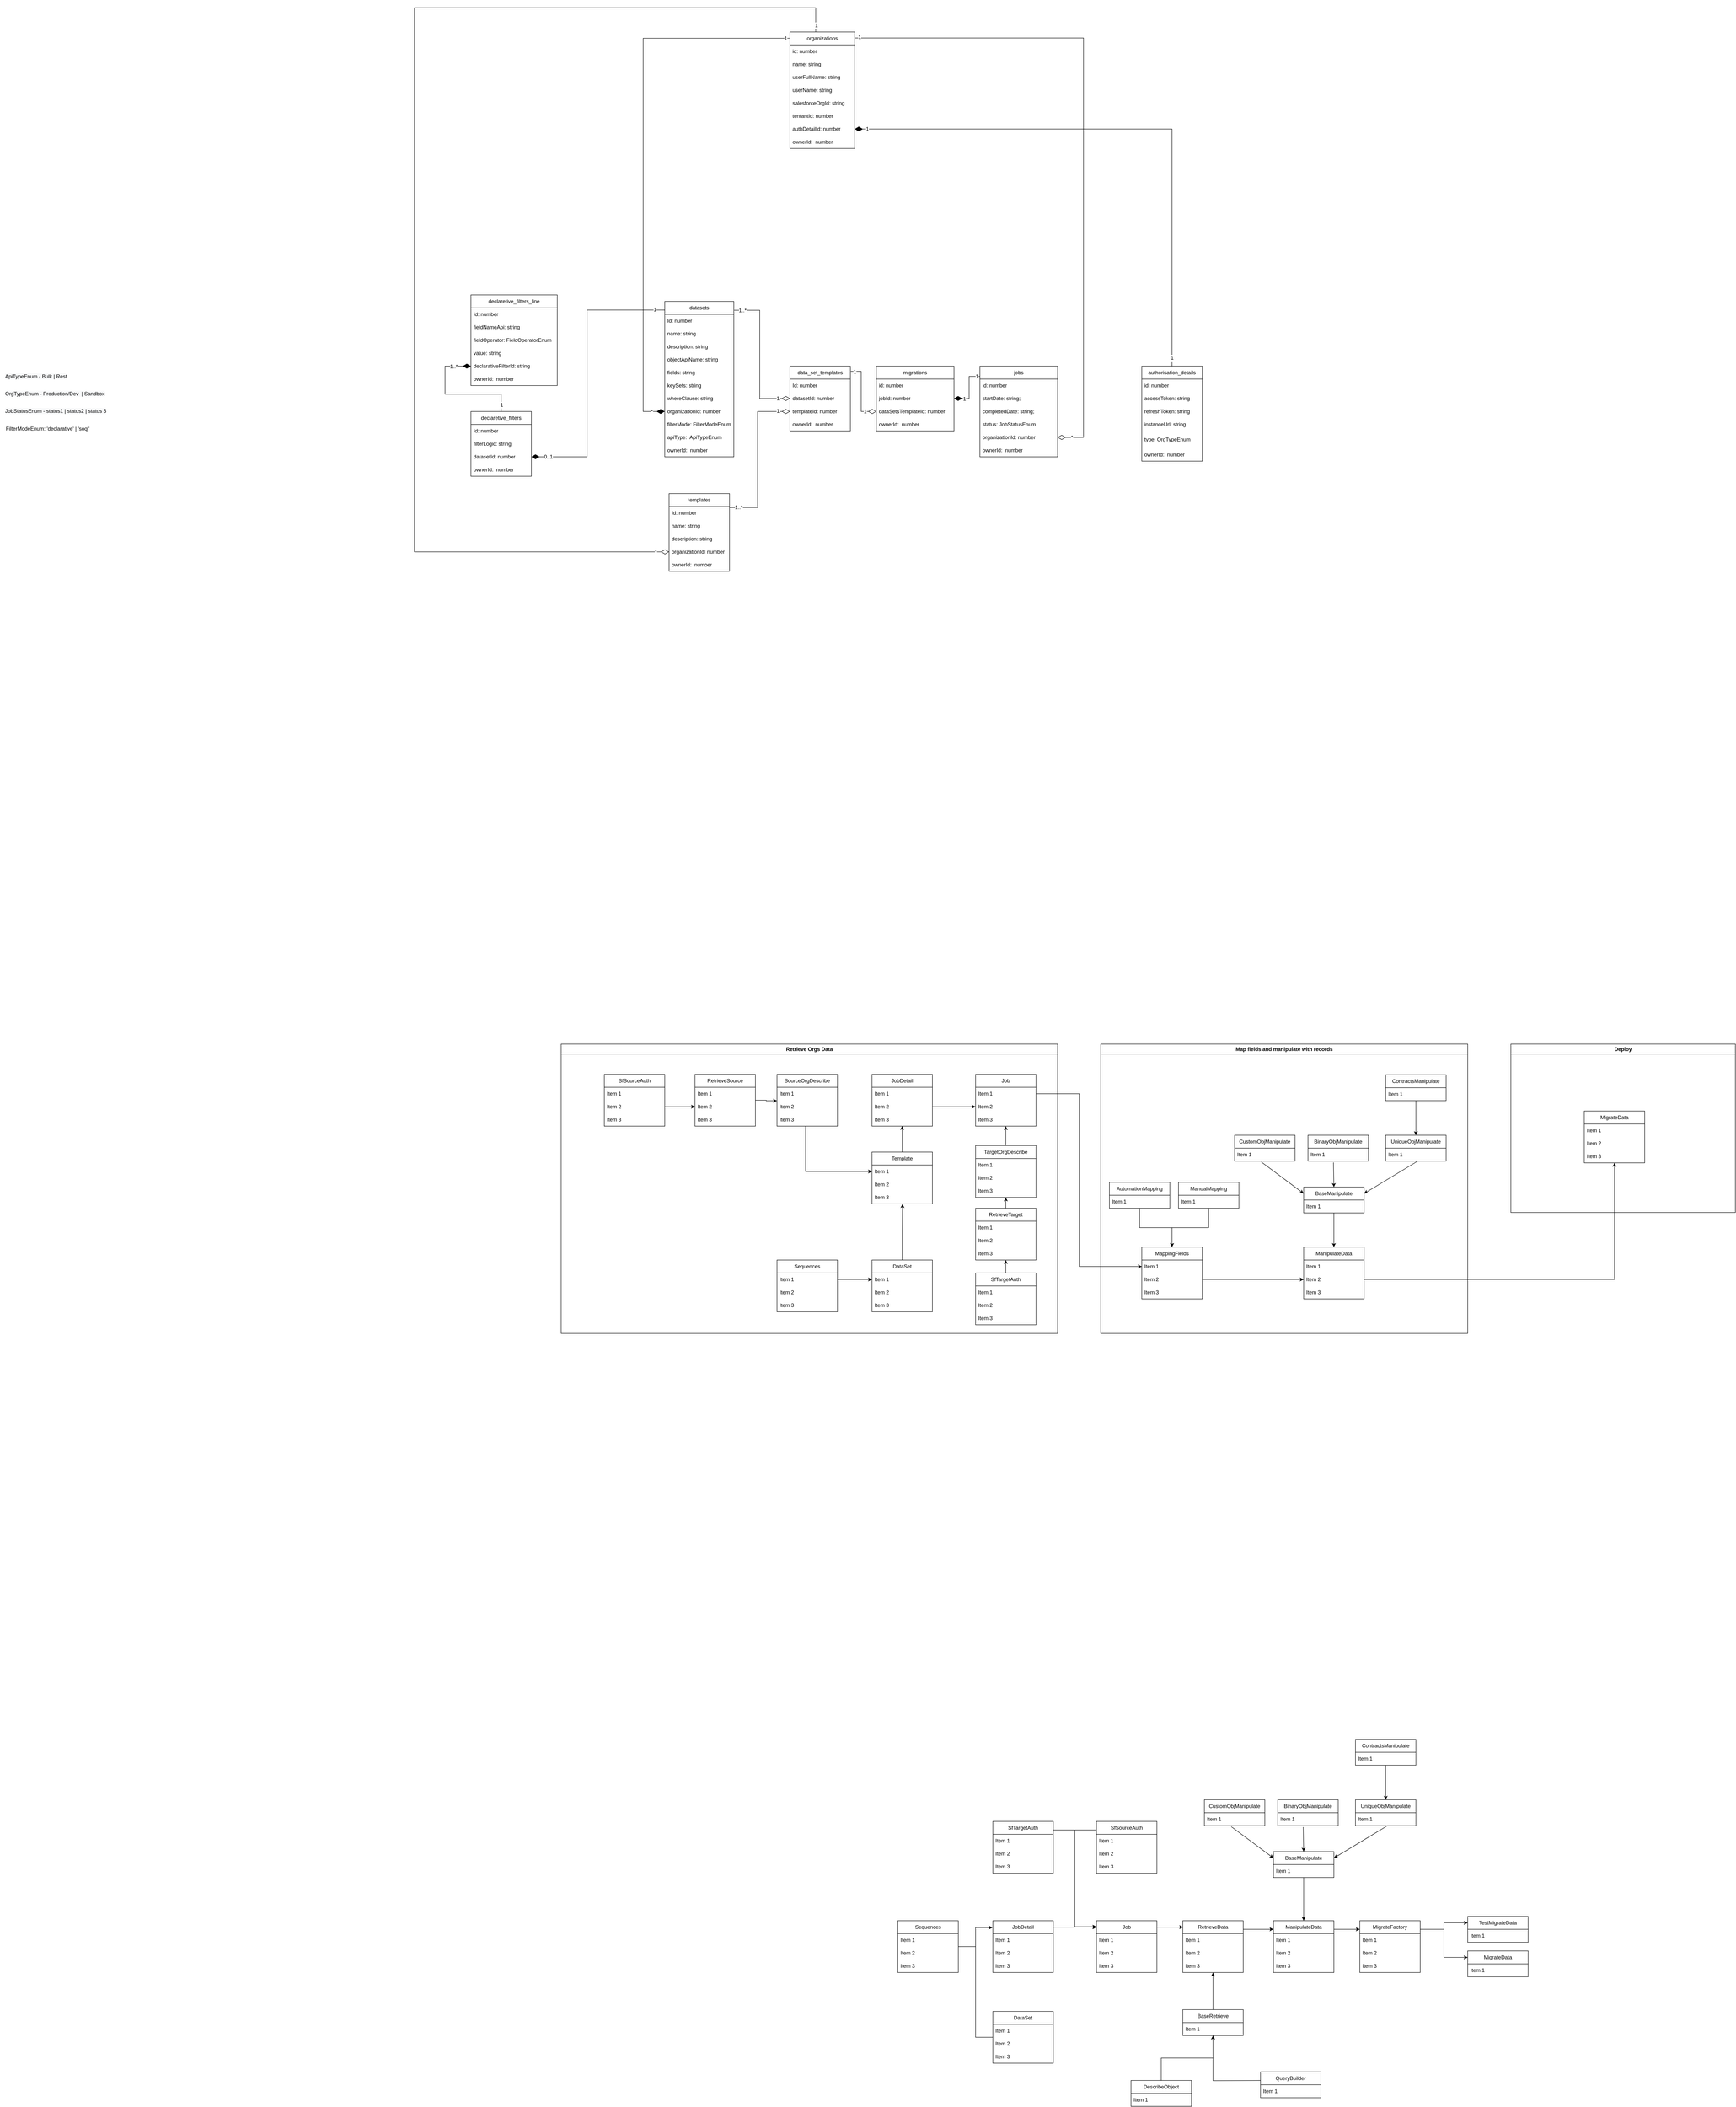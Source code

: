 <mxfile version="20.5.3" type="github">
  <diagram name="Page-1" id="e7e014a7-5840-1c2e-5031-d8a46d1fe8dd">
    <mxGraphModel dx="3391" dy="4723" grid="1" gridSize="10" guides="1" tooltips="1" connect="1" arrows="1" fold="1" page="1" pageScale="1" pageWidth="1169" pageHeight="826" background="none" math="0" shadow="0">
      <root>
        <mxCell id="0" />
        <mxCell id="1" parent="0" />
        <mxCell id="WZBDORDIq1h3-3Xh2q-A-183" style="edgeStyle=orthogonalEdgeStyle;rounded=0;orthogonalLoop=1;jettySize=auto;html=1;entryX=0.007;entryY=0.125;entryDx=0;entryDy=0;entryPerimeter=0;strokeWidth=1;" parent="1" source="WZBDORDIq1h3-3Xh2q-A-158" target="WZBDORDIq1h3-3Xh2q-A-176" edge="1">
          <mxGeometry relative="1" as="geometry">
            <Array as="points">
              <mxPoint x="490" y="1135" />
              <mxPoint x="490" y="1135" />
            </Array>
          </mxGeometry>
        </mxCell>
        <mxCell id="WZBDORDIq1h3-3Xh2q-A-158" value="Job" style="swimlane;fontStyle=0;childLayout=stackLayout;horizontal=1;startSize=30;horizontalStack=0;resizeParent=1;resizeParentMax=0;resizeLast=0;collapsible=1;marginBottom=0;whiteSpace=wrap;html=1;strokeColor=default;" parent="1" vertex="1">
          <mxGeometry x="340" y="1120" width="140" height="120" as="geometry" />
        </mxCell>
        <mxCell id="WZBDORDIq1h3-3Xh2q-A-159" value="Item 1" style="text;strokeColor=none;fillColor=none;align=left;verticalAlign=middle;spacingLeft=4;spacingRight=4;overflow=hidden;points=[[0,0.5],[1,0.5]];portConstraint=eastwest;rotatable=0;whiteSpace=wrap;html=1;" parent="WZBDORDIq1h3-3Xh2q-A-158" vertex="1">
          <mxGeometry y="30" width="140" height="30" as="geometry" />
        </mxCell>
        <mxCell id="WZBDORDIq1h3-3Xh2q-A-160" value="Item 2" style="text;strokeColor=none;fillColor=none;align=left;verticalAlign=middle;spacingLeft=4;spacingRight=4;overflow=hidden;points=[[0,0.5],[1,0.5]];portConstraint=eastwest;rotatable=0;whiteSpace=wrap;html=1;" parent="WZBDORDIq1h3-3Xh2q-A-158" vertex="1">
          <mxGeometry y="60" width="140" height="30" as="geometry" />
        </mxCell>
        <mxCell id="WZBDORDIq1h3-3Xh2q-A-161" value="Item 3" style="text;strokeColor=none;fillColor=none;align=left;verticalAlign=middle;spacingLeft=4;spacingRight=4;overflow=hidden;points=[[0,0.5],[1,0.5]];portConstraint=eastwest;rotatable=0;whiteSpace=wrap;html=1;" parent="WZBDORDIq1h3-3Xh2q-A-158" vertex="1">
          <mxGeometry y="90" width="140" height="30" as="geometry" />
        </mxCell>
        <mxCell id="WZBDORDIq1h3-3Xh2q-A-166" style="edgeStyle=orthogonalEdgeStyle;rounded=0;orthogonalLoop=1;jettySize=auto;html=1;entryX=0.004;entryY=0.125;entryDx=0;entryDy=0;entryPerimeter=0;strokeWidth=1;" parent="1" source="WZBDORDIq1h3-3Xh2q-A-162" target="WZBDORDIq1h3-3Xh2q-A-158" edge="1">
          <mxGeometry relative="1" as="geometry">
            <Array as="points">
              <mxPoint x="280" y="1135" />
              <mxPoint x="280" y="1135" />
            </Array>
          </mxGeometry>
        </mxCell>
        <mxCell id="WZBDORDIq1h3-3Xh2q-A-162" value="JobDetail" style="swimlane;fontStyle=0;childLayout=stackLayout;horizontal=1;startSize=30;horizontalStack=0;resizeParent=1;resizeParentMax=0;resizeLast=0;collapsible=1;marginBottom=0;whiteSpace=wrap;html=1;strokeColor=default;" parent="1" vertex="1">
          <mxGeometry x="100" y="1120" width="140" height="120" as="geometry">
            <mxRectangle x="570" y="-670" width="90" height="30" as="alternateBounds" />
          </mxGeometry>
        </mxCell>
        <mxCell id="WZBDORDIq1h3-3Xh2q-A-163" value="Item 1" style="text;strokeColor=none;fillColor=none;align=left;verticalAlign=middle;spacingLeft=4;spacingRight=4;overflow=hidden;points=[[0,0.5],[1,0.5]];portConstraint=eastwest;rotatable=0;whiteSpace=wrap;html=1;" parent="WZBDORDIq1h3-3Xh2q-A-162" vertex="1">
          <mxGeometry y="30" width="140" height="30" as="geometry" />
        </mxCell>
        <mxCell id="WZBDORDIq1h3-3Xh2q-A-164" value="Item 2" style="text;strokeColor=none;fillColor=none;align=left;verticalAlign=middle;spacingLeft=4;spacingRight=4;overflow=hidden;points=[[0,0.5],[1,0.5]];portConstraint=eastwest;rotatable=0;whiteSpace=wrap;html=1;" parent="WZBDORDIq1h3-3Xh2q-A-162" vertex="1">
          <mxGeometry y="60" width="140" height="30" as="geometry" />
        </mxCell>
        <mxCell id="WZBDORDIq1h3-3Xh2q-A-165" value="Item 3" style="text;strokeColor=none;fillColor=none;align=left;verticalAlign=middle;spacingLeft=4;spacingRight=4;overflow=hidden;points=[[0,0.5],[1,0.5]];portConstraint=eastwest;rotatable=0;whiteSpace=wrap;html=1;" parent="WZBDORDIq1h3-3Xh2q-A-162" vertex="1">
          <mxGeometry y="90" width="140" height="30" as="geometry" />
        </mxCell>
        <mxCell id="WZBDORDIq1h3-3Xh2q-A-180" style="edgeStyle=orthogonalEdgeStyle;rounded=0;orthogonalLoop=1;jettySize=auto;html=1;entryX=0;entryY=0.125;entryDx=0;entryDy=0;entryPerimeter=0;strokeWidth=1;" parent="1" source="WZBDORDIq1h3-3Xh2q-A-168" target="WZBDORDIq1h3-3Xh2q-A-158" edge="1">
          <mxGeometry relative="1" as="geometry">
            <Array as="points">
              <mxPoint x="290" y="910" />
              <mxPoint x="290" y="1135" />
            </Array>
          </mxGeometry>
        </mxCell>
        <mxCell id="WZBDORDIq1h3-3Xh2q-A-168" value="SfTargetAuth" style="swimlane;fontStyle=0;childLayout=stackLayout;horizontal=1;startSize=30;horizontalStack=0;resizeParent=1;resizeParentMax=0;resizeLast=0;collapsible=1;marginBottom=0;whiteSpace=wrap;html=1;strokeColor=default;" parent="1" vertex="1">
          <mxGeometry x="100" y="890" width="140" height="120" as="geometry">
            <mxRectangle x="790" y="-790" width="180" height="30" as="alternateBounds" />
          </mxGeometry>
        </mxCell>
        <mxCell id="WZBDORDIq1h3-3Xh2q-A-169" value="Item 1" style="text;strokeColor=none;fillColor=none;align=left;verticalAlign=middle;spacingLeft=4;spacingRight=4;overflow=hidden;points=[[0,0.5],[1,0.5]];portConstraint=eastwest;rotatable=0;whiteSpace=wrap;html=1;" parent="WZBDORDIq1h3-3Xh2q-A-168" vertex="1">
          <mxGeometry y="30" width="140" height="30" as="geometry" />
        </mxCell>
        <mxCell id="WZBDORDIq1h3-3Xh2q-A-170" value="Item 2" style="text;strokeColor=none;fillColor=none;align=left;verticalAlign=middle;spacingLeft=4;spacingRight=4;overflow=hidden;points=[[0,0.5],[1,0.5]];portConstraint=eastwest;rotatable=0;whiteSpace=wrap;html=1;" parent="WZBDORDIq1h3-3Xh2q-A-168" vertex="1">
          <mxGeometry y="60" width="140" height="30" as="geometry" />
        </mxCell>
        <mxCell id="WZBDORDIq1h3-3Xh2q-A-171" value="Item 3" style="text;strokeColor=none;fillColor=none;align=left;verticalAlign=middle;spacingLeft=4;spacingRight=4;overflow=hidden;points=[[0,0.5],[1,0.5]];portConstraint=eastwest;rotatable=0;whiteSpace=wrap;html=1;" parent="WZBDORDIq1h3-3Xh2q-A-168" vertex="1">
          <mxGeometry y="90" width="140" height="30" as="geometry" />
        </mxCell>
        <mxCell id="WZBDORDIq1h3-3Xh2q-A-172" value="SfSourceAuth" style="swimlane;fontStyle=0;childLayout=stackLayout;horizontal=1;startSize=30;horizontalStack=0;resizeParent=1;resizeParentMax=0;resizeLast=0;collapsible=1;marginBottom=0;whiteSpace=wrap;html=1;strokeColor=default;" parent="1" vertex="1">
          <mxGeometry x="340" y="890" width="140" height="120" as="geometry">
            <mxRectangle x="790" y="-790" width="180" height="30" as="alternateBounds" />
          </mxGeometry>
        </mxCell>
        <mxCell id="WZBDORDIq1h3-3Xh2q-A-173" value="Item 1" style="text;strokeColor=none;fillColor=none;align=left;verticalAlign=middle;spacingLeft=4;spacingRight=4;overflow=hidden;points=[[0,0.5],[1,0.5]];portConstraint=eastwest;rotatable=0;whiteSpace=wrap;html=1;" parent="WZBDORDIq1h3-3Xh2q-A-172" vertex="1">
          <mxGeometry y="30" width="140" height="30" as="geometry" />
        </mxCell>
        <mxCell id="WZBDORDIq1h3-3Xh2q-A-174" value="Item 2" style="text;strokeColor=none;fillColor=none;align=left;verticalAlign=middle;spacingLeft=4;spacingRight=4;overflow=hidden;points=[[0,0.5],[1,0.5]];portConstraint=eastwest;rotatable=0;whiteSpace=wrap;html=1;" parent="WZBDORDIq1h3-3Xh2q-A-172" vertex="1">
          <mxGeometry y="60" width="140" height="30" as="geometry" />
        </mxCell>
        <mxCell id="WZBDORDIq1h3-3Xh2q-A-175" value="Item 3" style="text;strokeColor=none;fillColor=none;align=left;verticalAlign=middle;spacingLeft=4;spacingRight=4;overflow=hidden;points=[[0,0.5],[1,0.5]];portConstraint=eastwest;rotatable=0;whiteSpace=wrap;html=1;" parent="WZBDORDIq1h3-3Xh2q-A-172" vertex="1">
          <mxGeometry y="90" width="140" height="30" as="geometry" />
        </mxCell>
        <mxCell id="WZBDORDIq1h3-3Xh2q-A-188" style="edgeStyle=orthogonalEdgeStyle;rounded=0;orthogonalLoop=1;jettySize=auto;html=1;strokeWidth=1;" parent="1" source="WZBDORDIq1h3-3Xh2q-A-176" edge="1">
          <mxGeometry relative="1" as="geometry">
            <Array as="points">
              <mxPoint x="710" y="1140" />
              <mxPoint x="710" y="1140" />
            </Array>
            <mxPoint x="750" y="1139.941" as="targetPoint" />
          </mxGeometry>
        </mxCell>
        <mxCell id="WZBDORDIq1h3-3Xh2q-A-176" value="RetrieveData" style="swimlane;fontStyle=0;childLayout=stackLayout;horizontal=1;startSize=30;horizontalStack=0;resizeParent=1;resizeParentMax=0;resizeLast=0;collapsible=1;marginBottom=0;whiteSpace=wrap;html=1;strokeColor=default;" parent="1" vertex="1">
          <mxGeometry x="540" y="1120" width="140" height="120" as="geometry" />
        </mxCell>
        <mxCell id="WZBDORDIq1h3-3Xh2q-A-177" value="Item 1" style="text;strokeColor=none;fillColor=none;align=left;verticalAlign=middle;spacingLeft=4;spacingRight=4;overflow=hidden;points=[[0,0.5],[1,0.5]];portConstraint=eastwest;rotatable=0;whiteSpace=wrap;html=1;" parent="WZBDORDIq1h3-3Xh2q-A-176" vertex="1">
          <mxGeometry y="30" width="140" height="30" as="geometry" />
        </mxCell>
        <mxCell id="WZBDORDIq1h3-3Xh2q-A-178" value="Item 2" style="text;strokeColor=none;fillColor=none;align=left;verticalAlign=middle;spacingLeft=4;spacingRight=4;overflow=hidden;points=[[0,0.5],[1,0.5]];portConstraint=eastwest;rotatable=0;whiteSpace=wrap;html=1;" parent="WZBDORDIq1h3-3Xh2q-A-176" vertex="1">
          <mxGeometry y="60" width="140" height="30" as="geometry" />
        </mxCell>
        <mxCell id="WZBDORDIq1h3-3Xh2q-A-179" value="Item 3" style="text;strokeColor=none;fillColor=none;align=left;verticalAlign=middle;spacingLeft=4;spacingRight=4;overflow=hidden;points=[[0,0.5],[1,0.5]];portConstraint=eastwest;rotatable=0;whiteSpace=wrap;html=1;" parent="WZBDORDIq1h3-3Xh2q-A-176" vertex="1">
          <mxGeometry y="90" width="140" height="30" as="geometry" />
        </mxCell>
        <mxCell id="WZBDORDIq1h3-3Xh2q-A-182" style="edgeStyle=orthogonalEdgeStyle;rounded=0;orthogonalLoop=1;jettySize=auto;html=1;exitX=0;exitY=0.5;exitDx=0;exitDy=0;entryX=0;entryY=0.117;entryDx=0;entryDy=0;entryPerimeter=0;strokeWidth=1;" parent="1" source="WZBDORDIq1h3-3Xh2q-A-173" target="WZBDORDIq1h3-3Xh2q-A-158" edge="1">
          <mxGeometry relative="1" as="geometry">
            <Array as="points">
              <mxPoint x="340" y="910" />
              <mxPoint x="290" y="910" />
              <mxPoint x="290" y="1134" />
            </Array>
          </mxGeometry>
        </mxCell>
        <mxCell id="WZBDORDIq1h3-3Xh2q-A-193" style="edgeStyle=orthogonalEdgeStyle;rounded=0;orthogonalLoop=1;jettySize=auto;html=1;strokeWidth=1;" parent="1" source="WZBDORDIq1h3-3Xh2q-A-184" edge="1">
          <mxGeometry relative="1" as="geometry">
            <mxPoint x="950" y="1140" as="targetPoint" />
            <Array as="points">
              <mxPoint x="920" y="1140" />
              <mxPoint x="920" y="1140" />
            </Array>
          </mxGeometry>
        </mxCell>
        <mxCell id="WZBDORDIq1h3-3Xh2q-A-184" value="ManipulateData" style="swimlane;fontStyle=0;childLayout=stackLayout;horizontal=1;startSize=30;horizontalStack=0;resizeParent=1;resizeParentMax=0;resizeLast=0;collapsible=1;marginBottom=0;whiteSpace=wrap;html=1;strokeColor=default;" parent="1" vertex="1">
          <mxGeometry x="750" y="1120" width="140" height="120" as="geometry" />
        </mxCell>
        <mxCell id="WZBDORDIq1h3-3Xh2q-A-185" value="Item 1" style="text;strokeColor=none;fillColor=none;align=left;verticalAlign=middle;spacingLeft=4;spacingRight=4;overflow=hidden;points=[[0,0.5],[1,0.5]];portConstraint=eastwest;rotatable=0;whiteSpace=wrap;html=1;" parent="WZBDORDIq1h3-3Xh2q-A-184" vertex="1">
          <mxGeometry y="30" width="140" height="30" as="geometry" />
        </mxCell>
        <mxCell id="WZBDORDIq1h3-3Xh2q-A-186" value="Item 2" style="text;strokeColor=none;fillColor=none;align=left;verticalAlign=middle;spacingLeft=4;spacingRight=4;overflow=hidden;points=[[0,0.5],[1,0.5]];portConstraint=eastwest;rotatable=0;whiteSpace=wrap;html=1;" parent="WZBDORDIq1h3-3Xh2q-A-184" vertex="1">
          <mxGeometry y="60" width="140" height="30" as="geometry" />
        </mxCell>
        <mxCell id="WZBDORDIq1h3-3Xh2q-A-187" value="Item 3" style="text;strokeColor=none;fillColor=none;align=left;verticalAlign=middle;spacingLeft=4;spacingRight=4;overflow=hidden;points=[[0,0.5],[1,0.5]];portConstraint=eastwest;rotatable=0;whiteSpace=wrap;html=1;" parent="WZBDORDIq1h3-3Xh2q-A-184" vertex="1">
          <mxGeometry y="90" width="140" height="30" as="geometry" />
        </mxCell>
        <mxCell id="WZBDORDIq1h3-3Xh2q-A-205" style="edgeStyle=orthogonalEdgeStyle;rounded=0;orthogonalLoop=1;jettySize=auto;html=1;entryX=-0.007;entryY=0.133;entryDx=0;entryDy=0;entryPerimeter=0;strokeWidth=1;" parent="1" source="WZBDORDIq1h3-3Xh2q-A-194" target="WZBDORDIq1h3-3Xh2q-A-162" edge="1">
          <mxGeometry relative="1" as="geometry">
            <Array as="points">
              <mxPoint x="60" y="1390" />
              <mxPoint x="60" y="1136" />
            </Array>
          </mxGeometry>
        </mxCell>
        <mxCell id="WZBDORDIq1h3-3Xh2q-A-194" value="DataSet" style="swimlane;fontStyle=0;childLayout=stackLayout;horizontal=1;startSize=30;horizontalStack=0;resizeParent=1;resizeParentMax=0;resizeLast=0;collapsible=1;marginBottom=0;whiteSpace=wrap;html=1;strokeColor=default;" parent="1" vertex="1">
          <mxGeometry x="100" y="1330" width="140" height="120" as="geometry">
            <mxRectangle x="570" y="-670" width="90" height="30" as="alternateBounds" />
          </mxGeometry>
        </mxCell>
        <mxCell id="WZBDORDIq1h3-3Xh2q-A-195" value="Item 1" style="text;strokeColor=none;fillColor=none;align=left;verticalAlign=middle;spacingLeft=4;spacingRight=4;overflow=hidden;points=[[0,0.5],[1,0.5]];portConstraint=eastwest;rotatable=0;whiteSpace=wrap;html=1;" parent="WZBDORDIq1h3-3Xh2q-A-194" vertex="1">
          <mxGeometry y="30" width="140" height="30" as="geometry" />
        </mxCell>
        <mxCell id="WZBDORDIq1h3-3Xh2q-A-196" value="Item 2" style="text;strokeColor=none;fillColor=none;align=left;verticalAlign=middle;spacingLeft=4;spacingRight=4;overflow=hidden;points=[[0,0.5],[1,0.5]];portConstraint=eastwest;rotatable=0;whiteSpace=wrap;html=1;" parent="WZBDORDIq1h3-3Xh2q-A-194" vertex="1">
          <mxGeometry y="60" width="140" height="30" as="geometry" />
        </mxCell>
        <mxCell id="WZBDORDIq1h3-3Xh2q-A-197" value="Item 3" style="text;strokeColor=none;fillColor=none;align=left;verticalAlign=middle;spacingLeft=4;spacingRight=4;overflow=hidden;points=[[0,0.5],[1,0.5]];portConstraint=eastwest;rotatable=0;whiteSpace=wrap;html=1;" parent="WZBDORDIq1h3-3Xh2q-A-194" vertex="1">
          <mxGeometry y="90" width="140" height="30" as="geometry" />
        </mxCell>
        <mxCell id="WZBDORDIq1h3-3Xh2q-A-203" style="edgeStyle=orthogonalEdgeStyle;rounded=0;orthogonalLoop=1;jettySize=auto;html=1;entryX=-0.007;entryY=0.133;entryDx=0;entryDy=0;entryPerimeter=0;strokeWidth=1;" parent="1" source="WZBDORDIq1h3-3Xh2q-A-199" target="WZBDORDIq1h3-3Xh2q-A-162" edge="1">
          <mxGeometry relative="1" as="geometry" />
        </mxCell>
        <mxCell id="WZBDORDIq1h3-3Xh2q-A-199" value="Sequences" style="swimlane;fontStyle=0;childLayout=stackLayout;horizontal=1;startSize=30;horizontalStack=0;resizeParent=1;resizeParentMax=0;resizeLast=0;collapsible=1;marginBottom=0;whiteSpace=wrap;html=1;strokeColor=default;" parent="1" vertex="1">
          <mxGeometry x="-120" y="1120" width="140" height="120" as="geometry">
            <mxRectangle x="570" y="-670" width="90" height="30" as="alternateBounds" />
          </mxGeometry>
        </mxCell>
        <mxCell id="WZBDORDIq1h3-3Xh2q-A-200" value="Item 1" style="text;strokeColor=none;fillColor=none;align=left;verticalAlign=middle;spacingLeft=4;spacingRight=4;overflow=hidden;points=[[0,0.5],[1,0.5]];portConstraint=eastwest;rotatable=0;whiteSpace=wrap;html=1;" parent="WZBDORDIq1h3-3Xh2q-A-199" vertex="1">
          <mxGeometry y="30" width="140" height="30" as="geometry" />
        </mxCell>
        <mxCell id="WZBDORDIq1h3-3Xh2q-A-201" value="Item 2" style="text;strokeColor=none;fillColor=none;align=left;verticalAlign=middle;spacingLeft=4;spacingRight=4;overflow=hidden;points=[[0,0.5],[1,0.5]];portConstraint=eastwest;rotatable=0;whiteSpace=wrap;html=1;" parent="WZBDORDIq1h3-3Xh2q-A-199" vertex="1">
          <mxGeometry y="60" width="140" height="30" as="geometry" />
        </mxCell>
        <mxCell id="WZBDORDIq1h3-3Xh2q-A-202" value="Item 3" style="text;strokeColor=none;fillColor=none;align=left;verticalAlign=middle;spacingLeft=4;spacingRight=4;overflow=hidden;points=[[0,0.5],[1,0.5]];portConstraint=eastwest;rotatable=0;whiteSpace=wrap;html=1;" parent="WZBDORDIq1h3-3Xh2q-A-199" vertex="1">
          <mxGeometry y="90" width="140" height="30" as="geometry" />
        </mxCell>
        <mxCell id="WZBDORDIq1h3-3Xh2q-A-206" style="edgeStyle=orthogonalEdgeStyle;rounded=0;orthogonalLoop=1;jettySize=auto;html=1;exitX=1;exitY=0.25;exitDx=0;exitDy=0;entryX=0;entryY=0.25;entryDx=0;entryDy=0;strokeWidth=1;" parent="1" source="WZBDORDIq1h3-3Xh2q-A-207" target="WZBDORDIq1h3-3Xh2q-A-215" edge="1">
          <mxGeometry relative="1" as="geometry">
            <Array as="points">
              <mxPoint x="1090" y="1140" />
              <mxPoint x="1145" y="1140" />
              <mxPoint x="1145" y="1125" />
            </Array>
          </mxGeometry>
        </mxCell>
        <mxCell id="WZBDORDIq1h3-3Xh2q-A-207" value="MigrateFactory" style="swimlane;fontStyle=0;childLayout=stackLayout;horizontal=1;startSize=30;horizontalStack=0;resizeParent=1;resizeParentMax=0;resizeLast=0;collapsible=1;marginBottom=0;whiteSpace=wrap;html=1;strokeColor=default;" parent="1" vertex="1">
          <mxGeometry x="950" y="1120" width="140" height="120" as="geometry" />
        </mxCell>
        <mxCell id="WZBDORDIq1h3-3Xh2q-A-208" value="Item 1" style="text;strokeColor=none;fillColor=none;align=left;verticalAlign=middle;spacingLeft=4;spacingRight=4;overflow=hidden;points=[[0,0.5],[1,0.5]];portConstraint=eastwest;rotatable=0;whiteSpace=wrap;html=1;" parent="WZBDORDIq1h3-3Xh2q-A-207" vertex="1">
          <mxGeometry y="30" width="140" height="30" as="geometry" />
        </mxCell>
        <mxCell id="WZBDORDIq1h3-3Xh2q-A-209" value="Item 2" style="text;strokeColor=none;fillColor=none;align=left;verticalAlign=middle;spacingLeft=4;spacingRight=4;overflow=hidden;points=[[0,0.5],[1,0.5]];portConstraint=eastwest;rotatable=0;whiteSpace=wrap;html=1;" parent="WZBDORDIq1h3-3Xh2q-A-207" vertex="1">
          <mxGeometry y="60" width="140" height="30" as="geometry" />
        </mxCell>
        <mxCell id="WZBDORDIq1h3-3Xh2q-A-210" value="Item 3" style="text;strokeColor=none;fillColor=none;align=left;verticalAlign=middle;spacingLeft=4;spacingRight=4;overflow=hidden;points=[[0,0.5],[1,0.5]];portConstraint=eastwest;rotatable=0;whiteSpace=wrap;html=1;" parent="WZBDORDIq1h3-3Xh2q-A-207" vertex="1">
          <mxGeometry y="90" width="140" height="30" as="geometry" />
        </mxCell>
        <mxCell id="WZBDORDIq1h3-3Xh2q-A-212" value="MigrateData" style="swimlane;fontStyle=0;childLayout=stackLayout;horizontal=1;startSize=30;horizontalStack=0;resizeParent=1;resizeParentMax=0;resizeLast=0;collapsible=1;marginBottom=0;whiteSpace=wrap;html=1;strokeColor=default;" parent="1" vertex="1">
          <mxGeometry x="1200" y="1190" width="140" height="60" as="geometry" />
        </mxCell>
        <mxCell id="WZBDORDIq1h3-3Xh2q-A-213" value="Item 1" style="text;strokeColor=none;fillColor=none;align=left;verticalAlign=middle;spacingLeft=4;spacingRight=4;overflow=hidden;points=[[0,0.5],[1,0.5]];portConstraint=eastwest;rotatable=0;whiteSpace=wrap;html=1;" parent="WZBDORDIq1h3-3Xh2q-A-212" vertex="1">
          <mxGeometry y="30" width="140" height="30" as="geometry" />
        </mxCell>
        <mxCell id="WZBDORDIq1h3-3Xh2q-A-215" value="TestMigrateData" style="swimlane;fontStyle=0;childLayout=stackLayout;horizontal=1;startSize=30;horizontalStack=0;resizeParent=1;resizeParentMax=0;resizeLast=0;collapsible=1;marginBottom=0;whiteSpace=wrap;html=1;strokeColor=default;" parent="1" vertex="1">
          <mxGeometry x="1200" y="1110" width="140" height="60" as="geometry" />
        </mxCell>
        <mxCell id="WZBDORDIq1h3-3Xh2q-A-216" value="Item 1" style="text;strokeColor=none;fillColor=none;align=left;verticalAlign=middle;spacingLeft=4;spacingRight=4;overflow=hidden;points=[[0,0.5],[1,0.5]];portConstraint=eastwest;rotatable=0;whiteSpace=wrap;html=1;" parent="WZBDORDIq1h3-3Xh2q-A-215" vertex="1">
          <mxGeometry y="30" width="140" height="30" as="geometry" />
        </mxCell>
        <mxCell id="WZBDORDIq1h3-3Xh2q-A-219" style="edgeStyle=orthogonalEdgeStyle;rounded=0;orthogonalLoop=1;jettySize=auto;html=1;exitX=1;exitY=0.5;exitDx=0;exitDy=0;entryX=0;entryY=0.25;entryDx=0;entryDy=0;strokeWidth=1;" parent="1" source="WZBDORDIq1h3-3Xh2q-A-208" target="WZBDORDIq1h3-3Xh2q-A-212" edge="1">
          <mxGeometry relative="1" as="geometry">
            <Array as="points">
              <mxPoint x="1090" y="1140" />
              <mxPoint x="1145" y="1140" />
              <mxPoint x="1145" y="1205" />
            </Array>
          </mxGeometry>
        </mxCell>
        <mxCell id="WZBDORDIq1h3-3Xh2q-A-231" style="edgeStyle=orthogonalEdgeStyle;rounded=0;orthogonalLoop=1;jettySize=auto;html=1;exitX=0.5;exitY=0;exitDx=0;exitDy=0;strokeWidth=1;" parent="1" source="WZBDORDIq1h3-3Xh2q-A-220" target="WZBDORDIq1h3-3Xh2q-A-224" edge="1">
          <mxGeometry relative="1" as="geometry" />
        </mxCell>
        <mxCell id="WZBDORDIq1h3-3Xh2q-A-220" value="DescribeObject" style="swimlane;fontStyle=0;childLayout=stackLayout;horizontal=1;startSize=30;horizontalStack=0;resizeParent=1;resizeParentMax=0;resizeLast=0;collapsible=1;marginBottom=0;whiteSpace=wrap;html=1;strokeColor=default;" parent="1" vertex="1">
          <mxGeometry x="420" y="1490" width="140" height="60" as="geometry" />
        </mxCell>
        <mxCell id="WZBDORDIq1h3-3Xh2q-A-221" value="Item 1" style="text;strokeColor=none;fillColor=none;align=left;verticalAlign=middle;spacingLeft=4;spacingRight=4;overflow=hidden;points=[[0,0.5],[1,0.5]];portConstraint=eastwest;rotatable=0;whiteSpace=wrap;html=1;" parent="WZBDORDIq1h3-3Xh2q-A-220" vertex="1">
          <mxGeometry y="30" width="140" height="30" as="geometry" />
        </mxCell>
        <mxCell id="WZBDORDIq1h3-3Xh2q-A-228" style="edgeStyle=orthogonalEdgeStyle;rounded=0;orthogonalLoop=1;jettySize=auto;html=1;entryX=0.5;entryY=1;entryDx=0;entryDy=0;entryPerimeter=0;strokeWidth=1;" parent="1" source="WZBDORDIq1h3-3Xh2q-A-224" target="WZBDORDIq1h3-3Xh2q-A-179" edge="1">
          <mxGeometry relative="1" as="geometry" />
        </mxCell>
        <mxCell id="WZBDORDIq1h3-3Xh2q-A-224" value="BaseRetrieve" style="swimlane;fontStyle=0;childLayout=stackLayout;horizontal=1;startSize=30;horizontalStack=0;resizeParent=1;resizeParentMax=0;resizeLast=0;collapsible=1;marginBottom=0;whiteSpace=wrap;html=1;strokeColor=default;" parent="1" vertex="1">
          <mxGeometry x="540" y="1326" width="140" height="60" as="geometry" />
        </mxCell>
        <mxCell id="WZBDORDIq1h3-3Xh2q-A-225" value="Item 1" style="text;strokeColor=none;fillColor=none;align=left;verticalAlign=middle;spacingLeft=4;spacingRight=4;overflow=hidden;points=[[0,0.5],[1,0.5]];portConstraint=eastwest;rotatable=0;whiteSpace=wrap;html=1;" parent="WZBDORDIq1h3-3Xh2q-A-224" vertex="1">
          <mxGeometry y="30" width="140" height="30" as="geometry" />
        </mxCell>
        <mxCell id="WZBDORDIq1h3-3Xh2q-A-232" style="edgeStyle=orthogonalEdgeStyle;rounded=0;orthogonalLoop=1;jettySize=auto;html=1;strokeWidth=1;" parent="1" target="WZBDORDIq1h3-3Xh2q-A-224" edge="1">
          <mxGeometry relative="1" as="geometry">
            <mxPoint x="720" y="1490" as="sourcePoint" />
          </mxGeometry>
        </mxCell>
        <mxCell id="WZBDORDIq1h3-3Xh2q-A-229" value="QueryBuilder" style="swimlane;fontStyle=0;childLayout=stackLayout;horizontal=1;startSize=30;horizontalStack=0;resizeParent=1;resizeParentMax=0;resizeLast=0;collapsible=1;marginBottom=0;whiteSpace=wrap;html=1;strokeColor=default;" parent="1" vertex="1">
          <mxGeometry x="720" y="1470" width="140" height="60" as="geometry" />
        </mxCell>
        <mxCell id="WZBDORDIq1h3-3Xh2q-A-230" value="Item 1" style="text;strokeColor=none;fillColor=none;align=left;verticalAlign=middle;spacingLeft=4;spacingRight=4;overflow=hidden;points=[[0,0.5],[1,0.5]];portConstraint=eastwest;rotatable=0;whiteSpace=wrap;html=1;" parent="WZBDORDIq1h3-3Xh2q-A-229" vertex="1">
          <mxGeometry y="30" width="140" height="30" as="geometry" />
        </mxCell>
        <mxCell id="WZBDORDIq1h3-3Xh2q-A-233" value="BaseManipulate" style="swimlane;fontStyle=0;childLayout=stackLayout;horizontal=1;startSize=30;horizontalStack=0;resizeParent=1;resizeParentMax=0;resizeLast=0;collapsible=1;marginBottom=0;whiteSpace=wrap;html=1;strokeColor=default;" parent="1" vertex="1">
          <mxGeometry x="750" y="960" width="140" height="60" as="geometry" />
        </mxCell>
        <mxCell id="WZBDORDIq1h3-3Xh2q-A-234" value="Item 1" style="text;strokeColor=none;fillColor=none;align=left;verticalAlign=middle;spacingLeft=4;spacingRight=4;overflow=hidden;points=[[0,0.5],[1,0.5]];portConstraint=eastwest;rotatable=0;whiteSpace=wrap;html=1;" parent="WZBDORDIq1h3-3Xh2q-A-233" vertex="1">
          <mxGeometry y="30" width="140" height="30" as="geometry" />
        </mxCell>
        <mxCell id="WZBDORDIq1h3-3Xh2q-A-238" style="edgeStyle=orthogonalEdgeStyle;rounded=0;orthogonalLoop=1;jettySize=auto;html=1;entryX=0.5;entryY=0;entryDx=0;entryDy=0;strokeWidth=1;exitX=0.5;exitY=1;exitDx=0;exitDy=0;exitPerimeter=0;" parent="1" source="WZBDORDIq1h3-3Xh2q-A-234" target="WZBDORDIq1h3-3Xh2q-A-184" edge="1">
          <mxGeometry relative="1" as="geometry">
            <mxPoint x="760" y="1010" as="sourcePoint" />
          </mxGeometry>
        </mxCell>
        <mxCell id="WZBDORDIq1h3-3Xh2q-A-239" value="CustomObjManipulate" style="swimlane;fontStyle=0;childLayout=stackLayout;horizontal=1;startSize=30;horizontalStack=0;resizeParent=1;resizeParentMax=0;resizeLast=0;collapsible=1;marginBottom=0;whiteSpace=wrap;html=1;strokeColor=default;" parent="1" vertex="1">
          <mxGeometry x="590" y="840" width="140" height="60" as="geometry" />
        </mxCell>
        <mxCell id="WZBDORDIq1h3-3Xh2q-A-240" value="Item 1" style="text;strokeColor=none;fillColor=none;align=left;verticalAlign=middle;spacingLeft=4;spacingRight=4;overflow=hidden;points=[[0,0.5],[1,0.5]];portConstraint=eastwest;rotatable=0;whiteSpace=wrap;html=1;" parent="WZBDORDIq1h3-3Xh2q-A-239" vertex="1">
          <mxGeometry y="30" width="140" height="30" as="geometry" />
        </mxCell>
        <mxCell id="WZBDORDIq1h3-3Xh2q-A-241" value="BinaryObjManipulate" style="swimlane;fontStyle=0;childLayout=stackLayout;horizontal=1;startSize=30;horizontalStack=0;resizeParent=1;resizeParentMax=0;resizeLast=0;collapsible=1;marginBottom=0;whiteSpace=wrap;html=1;strokeColor=default;" parent="1" vertex="1">
          <mxGeometry x="760" y="840" width="140" height="60" as="geometry" />
        </mxCell>
        <mxCell id="WZBDORDIq1h3-3Xh2q-A-242" value="Item 1" style="text;strokeColor=none;fillColor=none;align=left;verticalAlign=middle;spacingLeft=4;spacingRight=4;overflow=hidden;points=[[0,0.5],[1,0.5]];portConstraint=eastwest;rotatable=0;whiteSpace=wrap;html=1;" parent="WZBDORDIq1h3-3Xh2q-A-241" vertex="1">
          <mxGeometry y="30" width="140" height="30" as="geometry" />
        </mxCell>
        <mxCell id="WZBDORDIq1h3-3Xh2q-A-243" value="UniqueObjManipulate" style="swimlane;fontStyle=0;childLayout=stackLayout;horizontal=1;startSize=30;horizontalStack=0;resizeParent=1;resizeParentMax=0;resizeLast=0;collapsible=1;marginBottom=0;whiteSpace=wrap;html=1;strokeColor=default;" parent="1" vertex="1">
          <mxGeometry x="940" y="840" width="140" height="60" as="geometry" />
        </mxCell>
        <mxCell id="WZBDORDIq1h3-3Xh2q-A-244" value="Item 1" style="text;strokeColor=none;fillColor=none;align=left;verticalAlign=middle;spacingLeft=4;spacingRight=4;overflow=hidden;points=[[0,0.5],[1,0.5]];portConstraint=eastwest;rotatable=0;whiteSpace=wrap;html=1;" parent="WZBDORDIq1h3-3Xh2q-A-243" vertex="1">
          <mxGeometry y="30" width="140" height="30" as="geometry" />
        </mxCell>
        <mxCell id="WZBDORDIq1h3-3Xh2q-A-258" value="" style="endArrow=classic;html=1;rounded=0;strokeWidth=1;exitX=0.443;exitY=1.067;exitDx=0;exitDy=0;exitPerimeter=0;entryX=0;entryY=0.25;entryDx=0;entryDy=0;" parent="1" source="WZBDORDIq1h3-3Xh2q-A-240" target="WZBDORDIq1h3-3Xh2q-A-233" edge="1">
          <mxGeometry width="50" height="50" relative="1" as="geometry">
            <mxPoint x="90" y="1140" as="sourcePoint" />
            <mxPoint x="150" y="1005.0" as="targetPoint" />
          </mxGeometry>
        </mxCell>
        <mxCell id="WZBDORDIq1h3-3Xh2q-A-259" value="" style="endArrow=classic;html=1;rounded=0;strokeWidth=1;exitX=0.421;exitY=1.1;exitDx=0;exitDy=0;exitPerimeter=0;entryX=0.5;entryY=0;entryDx=0;entryDy=0;" parent="1" source="WZBDORDIq1h3-3Xh2q-A-242" target="WZBDORDIq1h3-3Xh2q-A-233" edge="1">
          <mxGeometry width="50" height="50" relative="1" as="geometry">
            <mxPoint x="690" y="1110" as="sourcePoint" />
            <mxPoint x="740" y="1060" as="targetPoint" />
          </mxGeometry>
        </mxCell>
        <mxCell id="WZBDORDIq1h3-3Xh2q-A-260" value="" style="endArrow=classic;html=1;rounded=0;strokeWidth=1;exitX=0.529;exitY=1;exitDx=0;exitDy=0;exitPerimeter=0;entryX=1;entryY=0.25;entryDx=0;entryDy=0;" parent="1" source="WZBDORDIq1h3-3Xh2q-A-244" target="WZBDORDIq1h3-3Xh2q-A-233" edge="1">
          <mxGeometry width="50" height="50" relative="1" as="geometry">
            <mxPoint x="690" y="1110" as="sourcePoint" />
            <mxPoint x="740" y="1060" as="targetPoint" />
          </mxGeometry>
        </mxCell>
        <mxCell id="WZBDORDIq1h3-3Xh2q-A-263" style="edgeStyle=orthogonalEdgeStyle;rounded=0;orthogonalLoop=1;jettySize=auto;html=1;entryX=0.5;entryY=0;entryDx=0;entryDy=0;strokeWidth=1;" parent="1" source="WZBDORDIq1h3-3Xh2q-A-261" target="WZBDORDIq1h3-3Xh2q-A-243" edge="1">
          <mxGeometry relative="1" as="geometry" />
        </mxCell>
        <mxCell id="WZBDORDIq1h3-3Xh2q-A-261" value="ContractsManipulate" style="swimlane;fontStyle=0;childLayout=stackLayout;horizontal=1;startSize=30;horizontalStack=0;resizeParent=1;resizeParentMax=0;resizeLast=0;collapsible=1;marginBottom=0;whiteSpace=wrap;html=1;strokeColor=default;" parent="1" vertex="1">
          <mxGeometry x="940" y="700" width="140" height="60" as="geometry" />
        </mxCell>
        <mxCell id="WZBDORDIq1h3-3Xh2q-A-262" value="Item 1" style="text;strokeColor=none;fillColor=none;align=left;verticalAlign=middle;spacingLeft=4;spacingRight=4;overflow=hidden;points=[[0,0.5],[1,0.5]];portConstraint=eastwest;rotatable=0;whiteSpace=wrap;html=1;" parent="WZBDORDIq1h3-3Xh2q-A-261" vertex="1">
          <mxGeometry y="30" width="140" height="30" as="geometry" />
        </mxCell>
        <mxCell id="K4GYKG5aYPYyVozJ4ozv-1" value="SfSourceAuth" style="swimlane;fontStyle=0;childLayout=stackLayout;horizontal=1;startSize=30;horizontalStack=0;resizeParent=1;resizeParentMax=0;resizeLast=0;collapsible=1;marginBottom=0;whiteSpace=wrap;html=1;strokeColor=default;" parent="1" vertex="1">
          <mxGeometry x="-800" y="-840" width="140" height="120" as="geometry">
            <mxRectangle x="790" y="-790" width="180" height="30" as="alternateBounds" />
          </mxGeometry>
        </mxCell>
        <mxCell id="K4GYKG5aYPYyVozJ4ozv-2" value="Item 1" style="text;strokeColor=none;fillColor=none;align=left;verticalAlign=middle;spacingLeft=4;spacingRight=4;overflow=hidden;points=[[0,0.5],[1,0.5]];portConstraint=eastwest;rotatable=0;whiteSpace=wrap;html=1;" parent="K4GYKG5aYPYyVozJ4ozv-1" vertex="1">
          <mxGeometry y="30" width="140" height="30" as="geometry" />
        </mxCell>
        <mxCell id="K4GYKG5aYPYyVozJ4ozv-3" value="Item 2" style="text;strokeColor=none;fillColor=none;align=left;verticalAlign=middle;spacingLeft=4;spacingRight=4;overflow=hidden;points=[[0,0.5],[1,0.5]];portConstraint=eastwest;rotatable=0;whiteSpace=wrap;html=1;" parent="K4GYKG5aYPYyVozJ4ozv-1" vertex="1">
          <mxGeometry y="60" width="140" height="30" as="geometry" />
        </mxCell>
        <mxCell id="K4GYKG5aYPYyVozJ4ozv-4" value="Item 3" style="text;strokeColor=none;fillColor=none;align=left;verticalAlign=middle;spacingLeft=4;spacingRight=4;overflow=hidden;points=[[0,0.5],[1,0.5]];portConstraint=eastwest;rotatable=0;whiteSpace=wrap;html=1;" parent="K4GYKG5aYPYyVozJ4ozv-1" vertex="1">
          <mxGeometry y="90" width="140" height="30" as="geometry" />
        </mxCell>
        <mxCell id="K4GYKG5aYPYyVozJ4ozv-9" value="SourceOrgDescribe" style="swimlane;fontStyle=0;childLayout=stackLayout;horizontal=1;startSize=30;horizontalStack=0;resizeParent=1;resizeParentMax=0;resizeLast=0;collapsible=1;marginBottom=0;whiteSpace=wrap;html=1;strokeColor=default;" parent="1" vertex="1">
          <mxGeometry x="-400" y="-840" width="140" height="120" as="geometry" />
        </mxCell>
        <mxCell id="K4GYKG5aYPYyVozJ4ozv-10" value="Item 1" style="text;strokeColor=none;fillColor=none;align=left;verticalAlign=middle;spacingLeft=4;spacingRight=4;overflow=hidden;points=[[0,0.5],[1,0.5]];portConstraint=eastwest;rotatable=0;whiteSpace=wrap;html=1;" parent="K4GYKG5aYPYyVozJ4ozv-9" vertex="1">
          <mxGeometry y="30" width="140" height="30" as="geometry" />
        </mxCell>
        <mxCell id="K4GYKG5aYPYyVozJ4ozv-11" value="Item 2" style="text;strokeColor=none;fillColor=none;align=left;verticalAlign=middle;spacingLeft=4;spacingRight=4;overflow=hidden;points=[[0,0.5],[1,0.5]];portConstraint=eastwest;rotatable=0;whiteSpace=wrap;html=1;" parent="K4GYKG5aYPYyVozJ4ozv-9" vertex="1">
          <mxGeometry y="60" width="140" height="30" as="geometry" />
        </mxCell>
        <mxCell id="K4GYKG5aYPYyVozJ4ozv-12" value="Item 3" style="text;strokeColor=none;fillColor=none;align=left;verticalAlign=middle;spacingLeft=4;spacingRight=4;overflow=hidden;points=[[0,0.5],[1,0.5]];portConstraint=eastwest;rotatable=0;whiteSpace=wrap;html=1;" parent="K4GYKG5aYPYyVozJ4ozv-9" vertex="1">
          <mxGeometry y="90" width="140" height="30" as="geometry" />
        </mxCell>
        <mxCell id="K4GYKG5aYPYyVozJ4ozv-15" style="edgeStyle=orthogonalEdgeStyle;rounded=0;orthogonalLoop=1;jettySize=auto;html=1;entryX=0;entryY=0.5;entryDx=0;entryDy=0;" parent="1" source="K4GYKG5aYPYyVozJ4ozv-3" target="K4GYKG5aYPYyVozJ4ozv-49" edge="1">
          <mxGeometry relative="1" as="geometry" />
        </mxCell>
        <mxCell id="K4GYKG5aYPYyVozJ4ozv-36" style="edgeStyle=orthogonalEdgeStyle;rounded=0;orthogonalLoop=1;jettySize=auto;html=1;entryX=0.499;entryY=0.988;entryDx=0;entryDy=0;entryPerimeter=0;" parent="1" source="K4GYKG5aYPYyVozJ4ozv-16" target="K4GYKG5aYPYyVozJ4ozv-35" edge="1">
          <mxGeometry relative="1" as="geometry" />
        </mxCell>
        <mxCell id="K4GYKG5aYPYyVozJ4ozv-16" value="Template" style="swimlane;fontStyle=0;childLayout=stackLayout;horizontal=1;startSize=30;horizontalStack=0;resizeParent=1;resizeParentMax=0;resizeLast=0;collapsible=1;marginBottom=0;whiteSpace=wrap;html=1;strokeColor=default;" parent="1" vertex="1">
          <mxGeometry x="-180" y="-660" width="140" height="120" as="geometry" />
        </mxCell>
        <mxCell id="K4GYKG5aYPYyVozJ4ozv-17" value="Item 1" style="text;strokeColor=none;fillColor=none;align=left;verticalAlign=middle;spacingLeft=4;spacingRight=4;overflow=hidden;points=[[0,0.5],[1,0.5]];portConstraint=eastwest;rotatable=0;whiteSpace=wrap;html=1;" parent="K4GYKG5aYPYyVozJ4ozv-16" vertex="1">
          <mxGeometry y="30" width="140" height="30" as="geometry" />
        </mxCell>
        <mxCell id="K4GYKG5aYPYyVozJ4ozv-18" value="Item 2" style="text;strokeColor=none;fillColor=none;align=left;verticalAlign=middle;spacingLeft=4;spacingRight=4;overflow=hidden;points=[[0,0.5],[1,0.5]];portConstraint=eastwest;rotatable=0;whiteSpace=wrap;html=1;" parent="K4GYKG5aYPYyVozJ4ozv-16" vertex="1">
          <mxGeometry y="60" width="140" height="30" as="geometry" />
        </mxCell>
        <mxCell id="K4GYKG5aYPYyVozJ4ozv-19" value="Item 3" style="text;strokeColor=none;fillColor=none;align=left;verticalAlign=middle;spacingLeft=4;spacingRight=4;overflow=hidden;points=[[0,0.5],[1,0.5]];portConstraint=eastwest;rotatable=0;whiteSpace=wrap;html=1;" parent="K4GYKG5aYPYyVozJ4ozv-16" vertex="1">
          <mxGeometry y="90" width="140" height="30" as="geometry" />
        </mxCell>
        <mxCell id="K4GYKG5aYPYyVozJ4ozv-25" style="edgeStyle=orthogonalEdgeStyle;rounded=0;orthogonalLoop=1;jettySize=auto;html=1;entryX=0.505;entryY=1.012;entryDx=0;entryDy=0;entryPerimeter=0;" parent="1" source="K4GYKG5aYPYyVozJ4ozv-21" target="K4GYKG5aYPYyVozJ4ozv-19" edge="1">
          <mxGeometry relative="1" as="geometry" />
        </mxCell>
        <mxCell id="K4GYKG5aYPYyVozJ4ozv-21" value="DataSet" style="swimlane;fontStyle=0;childLayout=stackLayout;horizontal=1;startSize=30;horizontalStack=0;resizeParent=1;resizeParentMax=0;resizeLast=0;collapsible=1;marginBottom=0;whiteSpace=wrap;html=1;strokeColor=default;" parent="1" vertex="1">
          <mxGeometry x="-180" y="-410" width="140" height="120" as="geometry">
            <mxRectangle x="570" y="-670" width="90" height="30" as="alternateBounds" />
          </mxGeometry>
        </mxCell>
        <mxCell id="K4GYKG5aYPYyVozJ4ozv-22" value="Item 1" style="text;strokeColor=none;fillColor=none;align=left;verticalAlign=middle;spacingLeft=4;spacingRight=4;overflow=hidden;points=[[0,0.5],[1,0.5]];portConstraint=eastwest;rotatable=0;whiteSpace=wrap;html=1;" parent="K4GYKG5aYPYyVozJ4ozv-21" vertex="1">
          <mxGeometry y="30" width="140" height="30" as="geometry" />
        </mxCell>
        <mxCell id="K4GYKG5aYPYyVozJ4ozv-23" value="Item 2" style="text;strokeColor=none;fillColor=none;align=left;verticalAlign=middle;spacingLeft=4;spacingRight=4;overflow=hidden;points=[[0,0.5],[1,0.5]];portConstraint=eastwest;rotatable=0;whiteSpace=wrap;html=1;" parent="K4GYKG5aYPYyVozJ4ozv-21" vertex="1">
          <mxGeometry y="60" width="140" height="30" as="geometry" />
        </mxCell>
        <mxCell id="K4GYKG5aYPYyVozJ4ozv-24" value="Item 3" style="text;strokeColor=none;fillColor=none;align=left;verticalAlign=middle;spacingLeft=4;spacingRight=4;overflow=hidden;points=[[0,0.5],[1,0.5]];portConstraint=eastwest;rotatable=0;whiteSpace=wrap;html=1;" parent="K4GYKG5aYPYyVozJ4ozv-21" vertex="1">
          <mxGeometry y="90" width="140" height="30" as="geometry" />
        </mxCell>
        <mxCell id="K4GYKG5aYPYyVozJ4ozv-26" value="Sequences" style="swimlane;fontStyle=0;childLayout=stackLayout;horizontal=1;startSize=30;horizontalStack=0;resizeParent=1;resizeParentMax=0;resizeLast=0;collapsible=1;marginBottom=0;whiteSpace=wrap;html=1;strokeColor=default;" parent="1" vertex="1">
          <mxGeometry x="-400" y="-410" width="140" height="120" as="geometry">
            <mxRectangle x="570" y="-670" width="90" height="30" as="alternateBounds" />
          </mxGeometry>
        </mxCell>
        <mxCell id="K4GYKG5aYPYyVozJ4ozv-27" value="Item 1" style="text;strokeColor=none;fillColor=none;align=left;verticalAlign=middle;spacingLeft=4;spacingRight=4;overflow=hidden;points=[[0,0.5],[1,0.5]];portConstraint=eastwest;rotatable=0;whiteSpace=wrap;html=1;" parent="K4GYKG5aYPYyVozJ4ozv-26" vertex="1">
          <mxGeometry y="30" width="140" height="30" as="geometry" />
        </mxCell>
        <mxCell id="K4GYKG5aYPYyVozJ4ozv-28" value="Item 2" style="text;strokeColor=none;fillColor=none;align=left;verticalAlign=middle;spacingLeft=4;spacingRight=4;overflow=hidden;points=[[0,0.5],[1,0.5]];portConstraint=eastwest;rotatable=0;whiteSpace=wrap;html=1;" parent="K4GYKG5aYPYyVozJ4ozv-26" vertex="1">
          <mxGeometry y="60" width="140" height="30" as="geometry" />
        </mxCell>
        <mxCell id="K4GYKG5aYPYyVozJ4ozv-29" value="Item 3" style="text;strokeColor=none;fillColor=none;align=left;verticalAlign=middle;spacingLeft=4;spacingRight=4;overflow=hidden;points=[[0,0.5],[1,0.5]];portConstraint=eastwest;rotatable=0;whiteSpace=wrap;html=1;" parent="K4GYKG5aYPYyVozJ4ozv-26" vertex="1">
          <mxGeometry y="90" width="140" height="30" as="geometry" />
        </mxCell>
        <mxCell id="K4GYKG5aYPYyVozJ4ozv-31" style="edgeStyle=orthogonalEdgeStyle;rounded=0;orthogonalLoop=1;jettySize=auto;html=1;entryX=0;entryY=0.5;entryDx=0;entryDy=0;" parent="1" source="K4GYKG5aYPYyVozJ4ozv-27" target="K4GYKG5aYPYyVozJ4ozv-22" edge="1">
          <mxGeometry relative="1" as="geometry" />
        </mxCell>
        <mxCell id="K4GYKG5aYPYyVozJ4ozv-32" value="JobDetail" style="swimlane;fontStyle=0;childLayout=stackLayout;horizontal=1;startSize=30;horizontalStack=0;resizeParent=1;resizeParentMax=0;resizeLast=0;collapsible=1;marginBottom=0;whiteSpace=wrap;html=1;strokeColor=default;" parent="1" vertex="1">
          <mxGeometry x="-180" y="-840" width="140" height="120" as="geometry">
            <mxRectangle x="570" y="-670" width="90" height="30" as="alternateBounds" />
          </mxGeometry>
        </mxCell>
        <mxCell id="K4GYKG5aYPYyVozJ4ozv-33" value="Item 1" style="text;strokeColor=none;fillColor=none;align=left;verticalAlign=middle;spacingLeft=4;spacingRight=4;overflow=hidden;points=[[0,0.5],[1,0.5]];portConstraint=eastwest;rotatable=0;whiteSpace=wrap;html=1;" parent="K4GYKG5aYPYyVozJ4ozv-32" vertex="1">
          <mxGeometry y="30" width="140" height="30" as="geometry" />
        </mxCell>
        <mxCell id="K4GYKG5aYPYyVozJ4ozv-34" value="Item 2" style="text;strokeColor=none;fillColor=none;align=left;verticalAlign=middle;spacingLeft=4;spacingRight=4;overflow=hidden;points=[[0,0.5],[1,0.5]];portConstraint=eastwest;rotatable=0;whiteSpace=wrap;html=1;" parent="K4GYKG5aYPYyVozJ4ozv-32" vertex="1">
          <mxGeometry y="60" width="140" height="30" as="geometry" />
        </mxCell>
        <mxCell id="K4GYKG5aYPYyVozJ4ozv-35" value="Item 3" style="text;strokeColor=none;fillColor=none;align=left;verticalAlign=middle;spacingLeft=4;spacingRight=4;overflow=hidden;points=[[0,0.5],[1,0.5]];portConstraint=eastwest;rotatable=0;whiteSpace=wrap;html=1;" parent="K4GYKG5aYPYyVozJ4ozv-32" vertex="1">
          <mxGeometry y="90" width="140" height="30" as="geometry" />
        </mxCell>
        <mxCell id="K4GYKG5aYPYyVozJ4ozv-39" value="Job" style="swimlane;fontStyle=0;childLayout=stackLayout;horizontal=1;startSize=30;horizontalStack=0;resizeParent=1;resizeParentMax=0;resizeLast=0;collapsible=1;marginBottom=0;whiteSpace=wrap;html=1;strokeColor=default;" parent="1" vertex="1">
          <mxGeometry x="60" y="-840" width="140" height="120" as="geometry" />
        </mxCell>
        <mxCell id="K4GYKG5aYPYyVozJ4ozv-40" value="Item 1" style="text;strokeColor=none;fillColor=none;align=left;verticalAlign=middle;spacingLeft=4;spacingRight=4;overflow=hidden;points=[[0,0.5],[1,0.5]];portConstraint=eastwest;rotatable=0;whiteSpace=wrap;html=1;" parent="K4GYKG5aYPYyVozJ4ozv-39" vertex="1">
          <mxGeometry y="30" width="140" height="30" as="geometry" />
        </mxCell>
        <mxCell id="K4GYKG5aYPYyVozJ4ozv-41" value="Item 2" style="text;strokeColor=none;fillColor=none;align=left;verticalAlign=middle;spacingLeft=4;spacingRight=4;overflow=hidden;points=[[0,0.5],[1,0.5]];portConstraint=eastwest;rotatable=0;whiteSpace=wrap;html=1;" parent="K4GYKG5aYPYyVozJ4ozv-39" vertex="1">
          <mxGeometry y="60" width="140" height="30" as="geometry" />
        </mxCell>
        <mxCell id="K4GYKG5aYPYyVozJ4ozv-42" value="Item 3" style="text;strokeColor=none;fillColor=none;align=left;verticalAlign=middle;spacingLeft=4;spacingRight=4;overflow=hidden;points=[[0,0.5],[1,0.5]];portConstraint=eastwest;rotatable=0;whiteSpace=wrap;html=1;" parent="K4GYKG5aYPYyVozJ4ozv-39" vertex="1">
          <mxGeometry y="90" width="140" height="30" as="geometry" />
        </mxCell>
        <mxCell id="K4GYKG5aYPYyVozJ4ozv-51" style="edgeStyle=orthogonalEdgeStyle;rounded=0;orthogonalLoop=1;jettySize=auto;html=1;entryX=-0.001;entryY=0.039;entryDx=0;entryDy=0;entryPerimeter=0;" parent="1" source="K4GYKG5aYPYyVozJ4ozv-47" target="K4GYKG5aYPYyVozJ4ozv-11" edge="1">
          <mxGeometry relative="1" as="geometry">
            <Array as="points">
              <mxPoint x="-425" y="-780" />
              <mxPoint x="-425" y="-779" />
            </Array>
          </mxGeometry>
        </mxCell>
        <mxCell id="K4GYKG5aYPYyVozJ4ozv-47" value="RetrieveSource" style="swimlane;fontStyle=0;childLayout=stackLayout;horizontal=1;startSize=30;horizontalStack=0;resizeParent=1;resizeParentMax=0;resizeLast=0;collapsible=1;marginBottom=0;whiteSpace=wrap;html=1;strokeColor=default;" parent="1" vertex="1">
          <mxGeometry x="-590" y="-840" width="140" height="120" as="geometry">
            <mxRectangle x="790" y="-790" width="180" height="30" as="alternateBounds" />
          </mxGeometry>
        </mxCell>
        <mxCell id="K4GYKG5aYPYyVozJ4ozv-48" value="Item 1" style="text;strokeColor=none;fillColor=none;align=left;verticalAlign=middle;spacingLeft=4;spacingRight=4;overflow=hidden;points=[[0,0.5],[1,0.5]];portConstraint=eastwest;rotatable=0;whiteSpace=wrap;html=1;" parent="K4GYKG5aYPYyVozJ4ozv-47" vertex="1">
          <mxGeometry y="30" width="140" height="30" as="geometry" />
        </mxCell>
        <mxCell id="K4GYKG5aYPYyVozJ4ozv-49" value="Item 2" style="text;strokeColor=none;fillColor=none;align=left;verticalAlign=middle;spacingLeft=4;spacingRight=4;overflow=hidden;points=[[0,0.5],[1,0.5]];portConstraint=eastwest;rotatable=0;whiteSpace=wrap;html=1;" parent="K4GYKG5aYPYyVozJ4ozv-47" vertex="1">
          <mxGeometry y="60" width="140" height="30" as="geometry" />
        </mxCell>
        <mxCell id="K4GYKG5aYPYyVozJ4ozv-50" value="Item 3" style="text;strokeColor=none;fillColor=none;align=left;verticalAlign=middle;spacingLeft=4;spacingRight=4;overflow=hidden;points=[[0,0.5],[1,0.5]];portConstraint=eastwest;rotatable=0;whiteSpace=wrap;html=1;" parent="K4GYKG5aYPYyVozJ4ozv-47" vertex="1">
          <mxGeometry y="90" width="140" height="30" as="geometry" />
        </mxCell>
        <mxCell id="K4GYKG5aYPYyVozJ4ozv-52" style="edgeStyle=orthogonalEdgeStyle;rounded=0;orthogonalLoop=1;jettySize=auto;html=1;entryX=0;entryY=0.5;entryDx=0;entryDy=0;exitX=0.473;exitY=1.006;exitDx=0;exitDy=0;exitPerimeter=0;" parent="1" source="K4GYKG5aYPYyVozJ4ozv-12" target="K4GYKG5aYPYyVozJ4ozv-17" edge="1">
          <mxGeometry relative="1" as="geometry" />
        </mxCell>
        <mxCell id="K4GYKG5aYPYyVozJ4ozv-53" style="edgeStyle=orthogonalEdgeStyle;rounded=0;orthogonalLoop=1;jettySize=auto;html=1;entryX=0;entryY=0.5;entryDx=0;entryDy=0;" parent="1" source="K4GYKG5aYPYyVozJ4ozv-34" target="K4GYKG5aYPYyVozJ4ozv-41" edge="1">
          <mxGeometry relative="1" as="geometry" />
        </mxCell>
        <mxCell id="K4GYKG5aYPYyVozJ4ozv-66" style="edgeStyle=orthogonalEdgeStyle;rounded=0;orthogonalLoop=1;jettySize=auto;html=1;entryX=0;entryY=0.5;entryDx=0;entryDy=0;" parent="1" source="K4GYKG5aYPYyVozJ4ozv-40" target="K4GYKG5aYPYyVozJ4ozv-56" edge="1">
          <mxGeometry relative="1" as="geometry">
            <Array as="points">
              <mxPoint x="300" y="-795" />
              <mxPoint x="300" y="-395" />
            </Array>
          </mxGeometry>
        </mxCell>
        <mxCell id="K4GYKG5aYPYyVozJ4ozv-73" value="ManipulateData" style="swimlane;fontStyle=0;childLayout=stackLayout;horizontal=1;startSize=30;horizontalStack=0;resizeParent=1;resizeParentMax=0;resizeLast=0;collapsible=1;marginBottom=0;whiteSpace=wrap;html=1;strokeColor=default;" parent="1" vertex="1">
          <mxGeometry x="820" y="-440" width="140" height="120" as="geometry" />
        </mxCell>
        <mxCell id="K4GYKG5aYPYyVozJ4ozv-74" value="Item 1" style="text;strokeColor=none;fillColor=none;align=left;verticalAlign=middle;spacingLeft=4;spacingRight=4;overflow=hidden;points=[[0,0.5],[1,0.5]];portConstraint=eastwest;rotatable=0;whiteSpace=wrap;html=1;" parent="K4GYKG5aYPYyVozJ4ozv-73" vertex="1">
          <mxGeometry y="30" width="140" height="30" as="geometry" />
        </mxCell>
        <mxCell id="K4GYKG5aYPYyVozJ4ozv-75" value="Item 2" style="text;strokeColor=none;fillColor=none;align=left;verticalAlign=middle;spacingLeft=4;spacingRight=4;overflow=hidden;points=[[0,0.5],[1,0.5]];portConstraint=eastwest;rotatable=0;whiteSpace=wrap;html=1;" parent="K4GYKG5aYPYyVozJ4ozv-73" vertex="1">
          <mxGeometry y="60" width="140" height="30" as="geometry" />
        </mxCell>
        <mxCell id="K4GYKG5aYPYyVozJ4ozv-76" value="Item 3" style="text;strokeColor=none;fillColor=none;align=left;verticalAlign=middle;spacingLeft=4;spacingRight=4;overflow=hidden;points=[[0,0.5],[1,0.5]];portConstraint=eastwest;rotatable=0;whiteSpace=wrap;html=1;" parent="K4GYKG5aYPYyVozJ4ozv-73" vertex="1">
          <mxGeometry y="90" width="140" height="30" as="geometry" />
        </mxCell>
        <mxCell id="K4GYKG5aYPYyVozJ4ozv-78" value="MigrateData" style="swimlane;fontStyle=0;childLayout=stackLayout;horizontal=1;startSize=30;horizontalStack=0;resizeParent=1;resizeParentMax=0;resizeLast=0;collapsible=1;marginBottom=0;whiteSpace=wrap;html=1;strokeColor=default;" parent="1" vertex="1">
          <mxGeometry x="1470" y="-755" width="140" height="120" as="geometry" />
        </mxCell>
        <mxCell id="K4GYKG5aYPYyVozJ4ozv-79" value="Item 1" style="text;strokeColor=none;fillColor=none;align=left;verticalAlign=middle;spacingLeft=4;spacingRight=4;overflow=hidden;points=[[0,0.5],[1,0.5]];portConstraint=eastwest;rotatable=0;whiteSpace=wrap;html=1;" parent="K4GYKG5aYPYyVozJ4ozv-78" vertex="1">
          <mxGeometry y="30" width="140" height="30" as="geometry" />
        </mxCell>
        <mxCell id="K4GYKG5aYPYyVozJ4ozv-80" value="Item 2" style="text;strokeColor=none;fillColor=none;align=left;verticalAlign=middle;spacingLeft=4;spacingRight=4;overflow=hidden;points=[[0,0.5],[1,0.5]];portConstraint=eastwest;rotatable=0;whiteSpace=wrap;html=1;" parent="K4GYKG5aYPYyVozJ4ozv-78" vertex="1">
          <mxGeometry y="60" width="140" height="30" as="geometry" />
        </mxCell>
        <mxCell id="K4GYKG5aYPYyVozJ4ozv-81" value="Item 3" style="text;strokeColor=none;fillColor=none;align=left;verticalAlign=middle;spacingLeft=4;spacingRight=4;overflow=hidden;points=[[0,0.5],[1,0.5]];portConstraint=eastwest;rotatable=0;whiteSpace=wrap;html=1;" parent="K4GYKG5aYPYyVozJ4ozv-78" vertex="1">
          <mxGeometry y="90" width="140" height="30" as="geometry" />
        </mxCell>
        <mxCell id="K4GYKG5aYPYyVozJ4ozv-102" style="edgeStyle=orthogonalEdgeStyle;rounded=0;orthogonalLoop=1;jettySize=auto;html=1;entryX=0.5;entryY=0;entryDx=0;entryDy=0;" parent="1" source="K4GYKG5aYPYyVozJ4ozv-88" target="K4GYKG5aYPYyVozJ4ozv-73" edge="1">
          <mxGeometry relative="1" as="geometry" />
        </mxCell>
        <mxCell id="K4GYKG5aYPYyVozJ4ozv-88" value="BaseManipulate" style="swimlane;fontStyle=0;childLayout=stackLayout;horizontal=1;startSize=30;horizontalStack=0;resizeParent=1;resizeParentMax=0;resizeLast=0;collapsible=1;marginBottom=0;whiteSpace=wrap;html=1;strokeColor=default;" parent="1" vertex="1">
          <mxGeometry x="820" y="-579" width="140" height="60" as="geometry" />
        </mxCell>
        <mxCell id="K4GYKG5aYPYyVozJ4ozv-89" value="Item 1" style="text;strokeColor=none;fillColor=none;align=left;verticalAlign=middle;spacingLeft=4;spacingRight=4;overflow=hidden;points=[[0,0.5],[1,0.5]];portConstraint=eastwest;rotatable=0;whiteSpace=wrap;html=1;" parent="K4GYKG5aYPYyVozJ4ozv-88" vertex="1">
          <mxGeometry y="30" width="140" height="30" as="geometry" />
        </mxCell>
        <mxCell id="K4GYKG5aYPYyVozJ4ozv-90" value="CustomObjManipulate" style="swimlane;fontStyle=0;childLayout=stackLayout;horizontal=1;startSize=30;horizontalStack=0;resizeParent=1;resizeParentMax=0;resizeLast=0;collapsible=1;marginBottom=0;whiteSpace=wrap;html=1;strokeColor=default;" parent="1" vertex="1">
          <mxGeometry x="660" y="-699" width="140" height="60" as="geometry" />
        </mxCell>
        <mxCell id="K4GYKG5aYPYyVozJ4ozv-91" value="Item 1" style="text;strokeColor=none;fillColor=none;align=left;verticalAlign=middle;spacingLeft=4;spacingRight=4;overflow=hidden;points=[[0,0.5],[1,0.5]];portConstraint=eastwest;rotatable=0;whiteSpace=wrap;html=1;" parent="K4GYKG5aYPYyVozJ4ozv-90" vertex="1">
          <mxGeometry y="30" width="140" height="30" as="geometry" />
        </mxCell>
        <mxCell id="K4GYKG5aYPYyVozJ4ozv-92" value="BinaryObjManipulate" style="swimlane;fontStyle=0;childLayout=stackLayout;horizontal=1;startSize=30;horizontalStack=0;resizeParent=1;resizeParentMax=0;resizeLast=0;collapsible=1;marginBottom=0;whiteSpace=wrap;html=1;strokeColor=default;" parent="1" vertex="1">
          <mxGeometry x="830" y="-699" width="140" height="60" as="geometry" />
        </mxCell>
        <mxCell id="K4GYKG5aYPYyVozJ4ozv-93" value="Item 1" style="text;strokeColor=none;fillColor=none;align=left;verticalAlign=middle;spacingLeft=4;spacingRight=4;overflow=hidden;points=[[0,0.5],[1,0.5]];portConstraint=eastwest;rotatable=0;whiteSpace=wrap;html=1;" parent="K4GYKG5aYPYyVozJ4ozv-92" vertex="1">
          <mxGeometry y="30" width="140" height="30" as="geometry" />
        </mxCell>
        <mxCell id="K4GYKG5aYPYyVozJ4ozv-94" value="UniqueObjManipulate" style="swimlane;fontStyle=0;childLayout=stackLayout;horizontal=1;startSize=30;horizontalStack=0;resizeParent=1;resizeParentMax=0;resizeLast=0;collapsible=1;marginBottom=0;whiteSpace=wrap;html=1;strokeColor=default;" parent="1" vertex="1">
          <mxGeometry x="1010" y="-699" width="140" height="60" as="geometry" />
        </mxCell>
        <mxCell id="K4GYKG5aYPYyVozJ4ozv-95" value="Item 1" style="text;strokeColor=none;fillColor=none;align=left;verticalAlign=middle;spacingLeft=4;spacingRight=4;overflow=hidden;points=[[0,0.5],[1,0.5]];portConstraint=eastwest;rotatable=0;whiteSpace=wrap;html=1;" parent="K4GYKG5aYPYyVozJ4ozv-94" vertex="1">
          <mxGeometry y="30" width="140" height="30" as="geometry" />
        </mxCell>
        <mxCell id="K4GYKG5aYPYyVozJ4ozv-96" value="" style="endArrow=classic;html=1;rounded=0;strokeWidth=1;exitX=0.443;exitY=1.067;exitDx=0;exitDy=0;exitPerimeter=0;entryX=0;entryY=0.25;entryDx=0;entryDy=0;" parent="1" source="K4GYKG5aYPYyVozJ4ozv-91" target="K4GYKG5aYPYyVozJ4ozv-88" edge="1">
          <mxGeometry width="50" height="50" relative="1" as="geometry">
            <mxPoint x="160" y="-399" as="sourcePoint" />
            <mxPoint x="220" y="-534.0" as="targetPoint" />
          </mxGeometry>
        </mxCell>
        <mxCell id="K4GYKG5aYPYyVozJ4ozv-97" value="" style="endArrow=classic;html=1;rounded=0;strokeWidth=1;exitX=0.421;exitY=1.1;exitDx=0;exitDy=0;exitPerimeter=0;entryX=0.5;entryY=0;entryDx=0;entryDy=0;" parent="1" source="K4GYKG5aYPYyVozJ4ozv-93" target="K4GYKG5aYPYyVozJ4ozv-88" edge="1">
          <mxGeometry width="50" height="50" relative="1" as="geometry">
            <mxPoint x="760" y="-429" as="sourcePoint" />
            <mxPoint x="810" y="-479" as="targetPoint" />
          </mxGeometry>
        </mxCell>
        <mxCell id="K4GYKG5aYPYyVozJ4ozv-98" value="" style="endArrow=classic;html=1;rounded=0;strokeWidth=1;exitX=0.529;exitY=1;exitDx=0;exitDy=0;exitPerimeter=0;entryX=1;entryY=0.25;entryDx=0;entryDy=0;" parent="1" source="K4GYKG5aYPYyVozJ4ozv-95" target="K4GYKG5aYPYyVozJ4ozv-88" edge="1">
          <mxGeometry width="50" height="50" relative="1" as="geometry">
            <mxPoint x="760" y="-429" as="sourcePoint" />
            <mxPoint x="810" y="-479" as="targetPoint" />
          </mxGeometry>
        </mxCell>
        <mxCell id="K4GYKG5aYPYyVozJ4ozv-99" style="edgeStyle=orthogonalEdgeStyle;rounded=0;orthogonalLoop=1;jettySize=auto;html=1;entryX=0.5;entryY=0;entryDx=0;entryDy=0;strokeWidth=1;" parent="1" source="K4GYKG5aYPYyVozJ4ozv-100" target="K4GYKG5aYPYyVozJ4ozv-94" edge="1">
          <mxGeometry relative="1" as="geometry" />
        </mxCell>
        <mxCell id="K4GYKG5aYPYyVozJ4ozv-100" value="ContractsManipulate" style="swimlane;fontStyle=0;childLayout=stackLayout;horizontal=1;startSize=30;horizontalStack=0;resizeParent=1;resizeParentMax=0;resizeLast=0;collapsible=1;marginBottom=0;whiteSpace=wrap;html=1;strokeColor=default;" parent="1" vertex="1">
          <mxGeometry x="1010" y="-839" width="140" height="60" as="geometry" />
        </mxCell>
        <mxCell id="K4GYKG5aYPYyVozJ4ozv-101" value="Item 1" style="text;strokeColor=none;fillColor=none;align=left;verticalAlign=middle;spacingLeft=4;spacingRight=4;overflow=hidden;points=[[0,0.5],[1,0.5]];portConstraint=eastwest;rotatable=0;whiteSpace=wrap;html=1;" parent="K4GYKG5aYPYyVozJ4ozv-100" vertex="1">
          <mxGeometry y="30" width="140" height="30" as="geometry" />
        </mxCell>
        <mxCell id="K4GYKG5aYPYyVozJ4ozv-103" value="Retrieve Orgs Data" style="swimlane;whiteSpace=wrap;html=1;" parent="1" vertex="1">
          <mxGeometry x="-900" y="-910" width="1150" height="670" as="geometry" />
        </mxCell>
        <mxCell id="K4GYKG5aYPYyVozJ4ozv-122" style="edgeStyle=orthogonalEdgeStyle;rounded=0;orthogonalLoop=1;jettySize=auto;html=1;entryX=0.5;entryY=1;entryDx=0;entryDy=0;entryPerimeter=0;" parent="K4GYKG5aYPYyVozJ4ozv-103" source="K4GYKG5aYPYyVozJ4ozv-107" target="K4GYKG5aYPYyVozJ4ozv-120" edge="1">
          <mxGeometry relative="1" as="geometry" />
        </mxCell>
        <mxCell id="K4GYKG5aYPYyVozJ4ozv-107" value="SfTargetAuth" style="swimlane;fontStyle=0;childLayout=stackLayout;horizontal=1;startSize=30;horizontalStack=0;resizeParent=1;resizeParentMax=0;resizeLast=0;collapsible=1;marginBottom=0;whiteSpace=wrap;html=1;strokeColor=default;" parent="K4GYKG5aYPYyVozJ4ozv-103" vertex="1">
          <mxGeometry x="960" y="530" width="140" height="120" as="geometry">
            <mxRectangle x="790" y="-790" width="180" height="30" as="alternateBounds" />
          </mxGeometry>
        </mxCell>
        <mxCell id="K4GYKG5aYPYyVozJ4ozv-108" value="Item 1" style="text;strokeColor=none;fillColor=none;align=left;verticalAlign=middle;spacingLeft=4;spacingRight=4;overflow=hidden;points=[[0,0.5],[1,0.5]];portConstraint=eastwest;rotatable=0;whiteSpace=wrap;html=1;" parent="K4GYKG5aYPYyVozJ4ozv-107" vertex="1">
          <mxGeometry y="30" width="140" height="30" as="geometry" />
        </mxCell>
        <mxCell id="K4GYKG5aYPYyVozJ4ozv-109" value="Item 2" style="text;strokeColor=none;fillColor=none;align=left;verticalAlign=middle;spacingLeft=4;spacingRight=4;overflow=hidden;points=[[0,0.5],[1,0.5]];portConstraint=eastwest;rotatable=0;whiteSpace=wrap;html=1;" parent="K4GYKG5aYPYyVozJ4ozv-107" vertex="1">
          <mxGeometry y="60" width="140" height="30" as="geometry" />
        </mxCell>
        <mxCell id="K4GYKG5aYPYyVozJ4ozv-110" value="Item 3" style="text;strokeColor=none;fillColor=none;align=left;verticalAlign=middle;spacingLeft=4;spacingRight=4;overflow=hidden;points=[[0,0.5],[1,0.5]];portConstraint=eastwest;rotatable=0;whiteSpace=wrap;html=1;" parent="K4GYKG5aYPYyVozJ4ozv-107" vertex="1">
          <mxGeometry y="90" width="140" height="30" as="geometry" />
        </mxCell>
        <mxCell id="K4GYKG5aYPYyVozJ4ozv-111" value="TargetOrgDescribe" style="swimlane;fontStyle=0;childLayout=stackLayout;horizontal=1;startSize=30;horizontalStack=0;resizeParent=1;resizeParentMax=0;resizeLast=0;collapsible=1;marginBottom=0;whiteSpace=wrap;html=1;strokeColor=default;" parent="K4GYKG5aYPYyVozJ4ozv-103" vertex="1">
          <mxGeometry x="960" y="235" width="140" height="120" as="geometry" />
        </mxCell>
        <mxCell id="K4GYKG5aYPYyVozJ4ozv-112" value="Item 1" style="text;strokeColor=none;fillColor=none;align=left;verticalAlign=middle;spacingLeft=4;spacingRight=4;overflow=hidden;points=[[0,0.5],[1,0.5]];portConstraint=eastwest;rotatable=0;whiteSpace=wrap;html=1;" parent="K4GYKG5aYPYyVozJ4ozv-111" vertex="1">
          <mxGeometry y="30" width="140" height="30" as="geometry" />
        </mxCell>
        <mxCell id="K4GYKG5aYPYyVozJ4ozv-113" value="Item 2" style="text;strokeColor=none;fillColor=none;align=left;verticalAlign=middle;spacingLeft=4;spacingRight=4;overflow=hidden;points=[[0,0.5],[1,0.5]];portConstraint=eastwest;rotatable=0;whiteSpace=wrap;html=1;" parent="K4GYKG5aYPYyVozJ4ozv-111" vertex="1">
          <mxGeometry y="60" width="140" height="30" as="geometry" />
        </mxCell>
        <mxCell id="K4GYKG5aYPYyVozJ4ozv-114" value="Item 3" style="text;strokeColor=none;fillColor=none;align=left;verticalAlign=middle;spacingLeft=4;spacingRight=4;overflow=hidden;points=[[0,0.5],[1,0.5]];portConstraint=eastwest;rotatable=0;whiteSpace=wrap;html=1;" parent="K4GYKG5aYPYyVozJ4ozv-111" vertex="1">
          <mxGeometry y="90" width="140" height="30" as="geometry" />
        </mxCell>
        <mxCell id="K4GYKG5aYPYyVozJ4ozv-121" style="edgeStyle=orthogonalEdgeStyle;rounded=0;orthogonalLoop=1;jettySize=auto;html=1;entryX=0.5;entryY=1;entryDx=0;entryDy=0;" parent="K4GYKG5aYPYyVozJ4ozv-103" source="K4GYKG5aYPYyVozJ4ozv-117" target="K4GYKG5aYPYyVozJ4ozv-111" edge="1">
          <mxGeometry relative="1" as="geometry" />
        </mxCell>
        <mxCell id="K4GYKG5aYPYyVozJ4ozv-117" value="RetrieveTarget" style="swimlane;fontStyle=0;childLayout=stackLayout;horizontal=1;startSize=30;horizontalStack=0;resizeParent=1;resizeParentMax=0;resizeLast=0;collapsible=1;marginBottom=0;whiteSpace=wrap;html=1;strokeColor=default;" parent="K4GYKG5aYPYyVozJ4ozv-103" vertex="1">
          <mxGeometry x="960" y="380" width="140" height="120" as="geometry">
            <mxRectangle x="790" y="-790" width="180" height="30" as="alternateBounds" />
          </mxGeometry>
        </mxCell>
        <mxCell id="K4GYKG5aYPYyVozJ4ozv-118" value="Item 1" style="text;strokeColor=none;fillColor=none;align=left;verticalAlign=middle;spacingLeft=4;spacingRight=4;overflow=hidden;points=[[0,0.5],[1,0.5]];portConstraint=eastwest;rotatable=0;whiteSpace=wrap;html=1;" parent="K4GYKG5aYPYyVozJ4ozv-117" vertex="1">
          <mxGeometry y="30" width="140" height="30" as="geometry" />
        </mxCell>
        <mxCell id="K4GYKG5aYPYyVozJ4ozv-119" value="Item 2" style="text;strokeColor=none;fillColor=none;align=left;verticalAlign=middle;spacingLeft=4;spacingRight=4;overflow=hidden;points=[[0,0.5],[1,0.5]];portConstraint=eastwest;rotatable=0;whiteSpace=wrap;html=1;" parent="K4GYKG5aYPYyVozJ4ozv-117" vertex="1">
          <mxGeometry y="60" width="140" height="30" as="geometry" />
        </mxCell>
        <mxCell id="K4GYKG5aYPYyVozJ4ozv-120" value="Item 3" style="text;strokeColor=none;fillColor=none;align=left;verticalAlign=middle;spacingLeft=4;spacingRight=4;overflow=hidden;points=[[0,0.5],[1,0.5]];portConstraint=eastwest;rotatable=0;whiteSpace=wrap;html=1;" parent="K4GYKG5aYPYyVozJ4ozv-117" vertex="1">
          <mxGeometry y="90" width="140" height="30" as="geometry" />
        </mxCell>
        <mxCell id="K4GYKG5aYPYyVozJ4ozv-104" value="Map fields and manipulate with records" style="swimlane;whiteSpace=wrap;html=1;" parent="1" vertex="1">
          <mxGeometry x="350" y="-910" width="850" height="670" as="geometry" />
        </mxCell>
        <mxCell id="K4GYKG5aYPYyVozJ4ozv-55" value="MappingFields" style="swimlane;fontStyle=0;childLayout=stackLayout;horizontal=1;startSize=30;horizontalStack=0;resizeParent=1;resizeParentMax=0;resizeLast=0;collapsible=1;marginBottom=0;whiteSpace=wrap;html=1;strokeColor=default;" parent="K4GYKG5aYPYyVozJ4ozv-104" vertex="1">
          <mxGeometry x="95" y="470" width="140" height="120" as="geometry" />
        </mxCell>
        <mxCell id="K4GYKG5aYPYyVozJ4ozv-56" value="Item 1" style="text;strokeColor=none;fillColor=none;align=left;verticalAlign=middle;spacingLeft=4;spacingRight=4;overflow=hidden;points=[[0,0.5],[1,0.5]];portConstraint=eastwest;rotatable=0;whiteSpace=wrap;html=1;" parent="K4GYKG5aYPYyVozJ4ozv-55" vertex="1">
          <mxGeometry y="30" width="140" height="30" as="geometry" />
        </mxCell>
        <mxCell id="K4GYKG5aYPYyVozJ4ozv-57" value="Item 2" style="text;strokeColor=none;fillColor=none;align=left;verticalAlign=middle;spacingLeft=4;spacingRight=4;overflow=hidden;points=[[0,0.5],[1,0.5]];portConstraint=eastwest;rotatable=0;whiteSpace=wrap;html=1;" parent="K4GYKG5aYPYyVozJ4ozv-55" vertex="1">
          <mxGeometry y="60" width="140" height="30" as="geometry" />
        </mxCell>
        <mxCell id="K4GYKG5aYPYyVozJ4ozv-58" value="Item 3" style="text;strokeColor=none;fillColor=none;align=left;verticalAlign=middle;spacingLeft=4;spacingRight=4;overflow=hidden;points=[[0,0.5],[1,0.5]];portConstraint=eastwest;rotatable=0;whiteSpace=wrap;html=1;" parent="K4GYKG5aYPYyVozJ4ozv-55" vertex="1">
          <mxGeometry y="90" width="140" height="30" as="geometry" />
        </mxCell>
        <mxCell id="K4GYKG5aYPYyVozJ4ozv-128" style="edgeStyle=orthogonalEdgeStyle;rounded=0;orthogonalLoop=1;jettySize=auto;html=1;entryX=0.5;entryY=0;entryDx=0;entryDy=0;" parent="K4GYKG5aYPYyVozJ4ozv-104" source="K4GYKG5aYPYyVozJ4ozv-124" target="K4GYKG5aYPYyVozJ4ozv-55" edge="1">
          <mxGeometry relative="1" as="geometry" />
        </mxCell>
        <mxCell id="K4GYKG5aYPYyVozJ4ozv-124" value="AutomationMapping" style="swimlane;fontStyle=0;childLayout=stackLayout;horizontal=1;startSize=30;horizontalStack=0;resizeParent=1;resizeParentMax=0;resizeLast=0;collapsible=1;marginBottom=0;whiteSpace=wrap;html=1;strokeColor=default;" parent="K4GYKG5aYPYyVozJ4ozv-104" vertex="1">
          <mxGeometry x="20" y="320" width="140" height="60" as="geometry" />
        </mxCell>
        <mxCell id="K4GYKG5aYPYyVozJ4ozv-125" value="Item 1" style="text;strokeColor=none;fillColor=none;align=left;verticalAlign=middle;spacingLeft=4;spacingRight=4;overflow=hidden;points=[[0,0.5],[1,0.5]];portConstraint=eastwest;rotatable=0;whiteSpace=wrap;html=1;" parent="K4GYKG5aYPYyVozJ4ozv-124" vertex="1">
          <mxGeometry y="30" width="140" height="30" as="geometry" />
        </mxCell>
        <mxCell id="K4GYKG5aYPYyVozJ4ozv-129" style="edgeStyle=orthogonalEdgeStyle;rounded=0;orthogonalLoop=1;jettySize=auto;html=1;entryX=0.5;entryY=0;entryDx=0;entryDy=0;" parent="K4GYKG5aYPYyVozJ4ozv-104" source="K4GYKG5aYPYyVozJ4ozv-126" target="K4GYKG5aYPYyVozJ4ozv-55" edge="1">
          <mxGeometry relative="1" as="geometry" />
        </mxCell>
        <mxCell id="K4GYKG5aYPYyVozJ4ozv-126" value="ManualMapping" style="swimlane;fontStyle=0;childLayout=stackLayout;horizontal=1;startSize=30;horizontalStack=0;resizeParent=1;resizeParentMax=0;resizeLast=0;collapsible=1;marginBottom=0;whiteSpace=wrap;html=1;strokeColor=default;" parent="K4GYKG5aYPYyVozJ4ozv-104" vertex="1">
          <mxGeometry x="180" y="320" width="140" height="60" as="geometry" />
        </mxCell>
        <mxCell id="K4GYKG5aYPYyVozJ4ozv-127" value="Item 1" style="text;strokeColor=none;fillColor=none;align=left;verticalAlign=middle;spacingLeft=4;spacingRight=4;overflow=hidden;points=[[0,0.5],[1,0.5]];portConstraint=eastwest;rotatable=0;whiteSpace=wrap;html=1;" parent="K4GYKG5aYPYyVozJ4ozv-126" vertex="1">
          <mxGeometry y="30" width="140" height="30" as="geometry" />
        </mxCell>
        <mxCell id="K4GYKG5aYPYyVozJ4ozv-105" value="Deploy" style="swimlane;whiteSpace=wrap;html=1;" parent="1" vertex="1">
          <mxGeometry x="1300" y="-910" width="520" height="390" as="geometry" />
        </mxCell>
        <mxCell id="K4GYKG5aYPYyVozJ4ozv-106" style="edgeStyle=orthogonalEdgeStyle;rounded=0;orthogonalLoop=1;jettySize=auto;html=1;" parent="1" source="K4GYKG5aYPYyVozJ4ozv-75" target="K4GYKG5aYPYyVozJ4ozv-78" edge="1">
          <mxGeometry relative="1" as="geometry" />
        </mxCell>
        <mxCell id="K4GYKG5aYPYyVozJ4ozv-116" style="edgeStyle=orthogonalEdgeStyle;rounded=0;orthogonalLoop=1;jettySize=auto;html=1;entryX=0.5;entryY=1;entryDx=0;entryDy=0;entryPerimeter=0;" parent="1" source="K4GYKG5aYPYyVozJ4ozv-111" target="K4GYKG5aYPYyVozJ4ozv-42" edge="1">
          <mxGeometry relative="1" as="geometry" />
        </mxCell>
        <mxCell id="K4GYKG5aYPYyVozJ4ozv-123" style="edgeStyle=orthogonalEdgeStyle;rounded=0;orthogonalLoop=1;jettySize=auto;html=1;entryX=0;entryY=0.5;entryDx=0;entryDy=0;" parent="1" source="K4GYKG5aYPYyVozJ4ozv-57" target="K4GYKG5aYPYyVozJ4ozv-75" edge="1">
          <mxGeometry relative="1" as="geometry" />
        </mxCell>
        <mxCell id="zXjXQGAB1eJmzjoNLeGS-54" style="edgeStyle=orthogonalEdgeStyle;rounded=0;orthogonalLoop=1;jettySize=auto;html=1;entryX=0;entryY=0.5;entryDx=0;entryDy=0;exitX=1.006;exitY=0.057;exitDx=0;exitDy=0;exitPerimeter=0;endArrow=diamondThin;endFill=0;endSize=16;" edge="1" parent="1" source="zXjXQGAB1eJmzjoNLeGS-1" target="zXjXQGAB1eJmzjoNLeGS-10">
          <mxGeometry relative="1" as="geometry" />
        </mxCell>
        <mxCell id="zXjXQGAB1eJmzjoNLeGS-259" value="1" style="edgeLabel;html=1;align=center;verticalAlign=middle;resizable=0;points=[];fontSize=12;" vertex="1" connectable="0" parent="zXjXQGAB1eJmzjoNLeGS-54">
          <mxGeometry x="0.83" relative="1" as="geometry">
            <mxPoint as="offset" />
          </mxGeometry>
        </mxCell>
        <mxCell id="zXjXQGAB1eJmzjoNLeGS-265" value="1..*" style="edgeLabel;html=1;align=center;verticalAlign=middle;resizable=0;points=[];fontSize=12;" vertex="1" connectable="0" parent="zXjXQGAB1eJmzjoNLeGS-54">
          <mxGeometry x="-0.936" relative="1" as="geometry">
            <mxPoint x="8" as="offset" />
          </mxGeometry>
        </mxCell>
        <mxCell id="zXjXQGAB1eJmzjoNLeGS-239" style="edgeStyle=orthogonalEdgeStyle;rounded=0;orthogonalLoop=1;jettySize=auto;html=1;entryX=1;entryY=0.5;entryDx=0;entryDy=0;strokeWidth=1;fontSize=12;endArrow=diamondThin;endFill=1;endSize=16;" edge="1" parent="1" source="zXjXQGAB1eJmzjoNLeGS-1" target="zXjXQGAB1eJmzjoNLeGS-218">
          <mxGeometry relative="1" as="geometry">
            <Array as="points">
              <mxPoint x="-840" y="-2610" />
              <mxPoint x="-840" y="-2270" />
            </Array>
          </mxGeometry>
        </mxCell>
        <mxCell id="zXjXQGAB1eJmzjoNLeGS-263" value="0..1" style="edgeLabel;html=1;align=center;verticalAlign=middle;resizable=0;points=[];fontSize=12;" vertex="1" connectable="0" parent="zXjXQGAB1eJmzjoNLeGS-239">
          <mxGeometry x="0.868" y="-1" relative="1" as="geometry">
            <mxPoint x="-4" y="1" as="offset" />
          </mxGeometry>
        </mxCell>
        <mxCell id="zXjXQGAB1eJmzjoNLeGS-264" value="1" style="edgeLabel;html=1;align=center;verticalAlign=middle;resizable=0;points=[];fontSize=12;" vertex="1" connectable="0" parent="zXjXQGAB1eJmzjoNLeGS-239">
          <mxGeometry x="-0.898" y="-1" relative="1" as="geometry">
            <mxPoint x="10" as="offset" />
          </mxGeometry>
        </mxCell>
        <mxCell id="zXjXQGAB1eJmzjoNLeGS-1" value="datasets" style="swimlane;fontStyle=0;childLayout=stackLayout;horizontal=1;startSize=30;horizontalStack=0;resizeParent=1;resizeParentMax=0;resizeLast=0;collapsible=1;marginBottom=0;whiteSpace=wrap;html=1;strokeColor=default;" vertex="1" parent="1">
          <mxGeometry x="-660" y="-2630" width="160" height="360" as="geometry">
            <mxRectangle x="-750" y="-2430" width="180" height="30" as="alternateBounds" />
          </mxGeometry>
        </mxCell>
        <mxCell id="zXjXQGAB1eJmzjoNLeGS-3" value="Id: number" style="text;strokeColor=none;fillColor=none;align=left;verticalAlign=middle;spacingLeft=4;spacingRight=4;overflow=hidden;points=[[0,0.5],[1,0.5]];portConstraint=eastwest;rotatable=0;whiteSpace=wrap;html=1;" vertex="1" parent="zXjXQGAB1eJmzjoNLeGS-1">
          <mxGeometry y="30" width="160" height="30" as="geometry" />
        </mxCell>
        <mxCell id="zXjXQGAB1eJmzjoNLeGS-4" value="name: string" style="text;strokeColor=none;fillColor=none;align=left;verticalAlign=middle;spacingLeft=4;spacingRight=4;overflow=hidden;points=[[0,0.5],[1,0.5]];portConstraint=eastwest;rotatable=0;whiteSpace=wrap;html=1;" vertex="1" parent="zXjXQGAB1eJmzjoNLeGS-1">
          <mxGeometry y="60" width="160" height="30" as="geometry" />
        </mxCell>
        <mxCell id="zXjXQGAB1eJmzjoNLeGS-35" value="description: string" style="text;strokeColor=none;fillColor=none;align=left;verticalAlign=middle;spacingLeft=4;spacingRight=4;overflow=hidden;points=[[0,0.5],[1,0.5]];portConstraint=eastwest;rotatable=0;whiteSpace=wrap;html=1;" vertex="1" parent="zXjXQGAB1eJmzjoNLeGS-1">
          <mxGeometry y="90" width="160" height="30" as="geometry" />
        </mxCell>
        <mxCell id="zXjXQGAB1eJmzjoNLeGS-34" value="objectApiName: string&amp;nbsp;" style="text;strokeColor=none;fillColor=none;align=left;verticalAlign=middle;spacingLeft=4;spacingRight=4;overflow=hidden;points=[[0,0.5],[1,0.5]];portConstraint=eastwest;rotatable=0;whiteSpace=wrap;html=1;" vertex="1" parent="zXjXQGAB1eJmzjoNLeGS-1">
          <mxGeometry y="120" width="160" height="30" as="geometry" />
        </mxCell>
        <mxCell id="zXjXQGAB1eJmzjoNLeGS-32" value="fields: string" style="text;strokeColor=none;fillColor=none;align=left;verticalAlign=middle;spacingLeft=4;spacingRight=4;overflow=hidden;points=[[0,0.5],[1,0.5]];portConstraint=eastwest;rotatable=0;whiteSpace=wrap;html=1;" vertex="1" parent="zXjXQGAB1eJmzjoNLeGS-1">
          <mxGeometry y="150" width="160" height="30" as="geometry" />
        </mxCell>
        <mxCell id="zXjXQGAB1eJmzjoNLeGS-214" value="keySets: string" style="text;strokeColor=none;fillColor=none;align=left;verticalAlign=middle;spacingLeft=4;spacingRight=4;overflow=hidden;points=[[0,0.5],[1,0.5]];portConstraint=eastwest;rotatable=0;whiteSpace=wrap;html=1;" vertex="1" parent="zXjXQGAB1eJmzjoNLeGS-1">
          <mxGeometry y="180" width="160" height="30" as="geometry" />
        </mxCell>
        <mxCell id="zXjXQGAB1eJmzjoNLeGS-36" value="whereClause: string" style="text;strokeColor=none;fillColor=none;align=left;verticalAlign=middle;spacingLeft=4;spacingRight=4;overflow=hidden;points=[[0,0.5],[1,0.5]];portConstraint=eastwest;rotatable=0;whiteSpace=wrap;html=1;" vertex="1" parent="zXjXQGAB1eJmzjoNLeGS-1">
          <mxGeometry y="210" width="160" height="30" as="geometry" />
        </mxCell>
        <mxCell id="zXjXQGAB1eJmzjoNLeGS-76" value="organizationId: number" style="text;strokeColor=none;fillColor=none;align=left;verticalAlign=middle;spacingLeft=4;spacingRight=4;overflow=hidden;points=[[0,0.5],[1,0.5]];portConstraint=eastwest;rotatable=0;whiteSpace=wrap;html=1;" vertex="1" parent="zXjXQGAB1eJmzjoNLeGS-1">
          <mxGeometry y="240" width="160" height="30" as="geometry" />
        </mxCell>
        <mxCell id="zXjXQGAB1eJmzjoNLeGS-43" value="filterMode: FilterModeEnum" style="text;strokeColor=none;fillColor=none;align=left;verticalAlign=middle;spacingLeft=4;spacingRight=4;overflow=hidden;points=[[0,0.5],[1,0.5]];portConstraint=eastwest;rotatable=0;whiteSpace=wrap;html=1;" vertex="1" parent="zXjXQGAB1eJmzjoNLeGS-1">
          <mxGeometry y="270" width="160" height="30" as="geometry" />
        </mxCell>
        <mxCell id="zXjXQGAB1eJmzjoNLeGS-38" value="apiType:&amp;nbsp; ApiTypeEnum" style="text;strokeColor=none;fillColor=none;align=left;verticalAlign=middle;spacingLeft=4;spacingRight=4;overflow=hidden;points=[[0,0.5],[1,0.5]];portConstraint=eastwest;rotatable=0;whiteSpace=wrap;html=1;" vertex="1" parent="zXjXQGAB1eJmzjoNLeGS-1">
          <mxGeometry y="300" width="160" height="30" as="geometry" />
        </mxCell>
        <mxCell id="zXjXQGAB1eJmzjoNLeGS-188" value="ownerId:&amp;nbsp; number" style="text;strokeColor=none;fillColor=none;align=left;verticalAlign=middle;spacingLeft=4;spacingRight=4;overflow=hidden;points=[[0,0.5],[1,0.5]];portConstraint=eastwest;rotatable=0;whiteSpace=wrap;html=1;" vertex="1" parent="zXjXQGAB1eJmzjoNLeGS-1">
          <mxGeometry y="330" width="160" height="30" as="geometry" />
        </mxCell>
        <mxCell id="zXjXQGAB1eJmzjoNLeGS-55" style="edgeStyle=orthogonalEdgeStyle;rounded=0;orthogonalLoop=1;jettySize=auto;html=1;entryX=0;entryY=0.5;entryDx=0;entryDy=0;exitX=0.996;exitY=0.18;exitDx=0;exitDy=0;exitPerimeter=0;endArrow=diamondThin;endFill=0;endSize=16;" edge="1" parent="1" source="zXjXQGAB1eJmzjoNLeGS-5" target="zXjXQGAB1eJmzjoNLeGS-39">
          <mxGeometry relative="1" as="geometry" />
        </mxCell>
        <mxCell id="zXjXQGAB1eJmzjoNLeGS-260" value="1" style="edgeLabel;html=1;align=center;verticalAlign=middle;resizable=0;points=[];fontSize=12;" vertex="1" connectable="0" parent="zXjXQGAB1eJmzjoNLeGS-55">
          <mxGeometry x="0.847" y="1" relative="1" as="geometry">
            <mxPoint as="offset" />
          </mxGeometry>
        </mxCell>
        <mxCell id="zXjXQGAB1eJmzjoNLeGS-268" value="1..*" style="edgeLabel;html=1;align=center;verticalAlign=middle;resizable=0;points=[];fontSize=12;" vertex="1" connectable="0" parent="zXjXQGAB1eJmzjoNLeGS-55">
          <mxGeometry x="-0.923" y="1" relative="1" as="geometry">
            <mxPoint x="7" as="offset" />
          </mxGeometry>
        </mxCell>
        <mxCell id="zXjXQGAB1eJmzjoNLeGS-5" value="templates" style="swimlane;fontStyle=0;childLayout=stackLayout;horizontal=1;startSize=30;horizontalStack=0;resizeParent=1;resizeParentMax=0;resizeLast=0;collapsible=1;marginBottom=0;whiteSpace=wrap;html=1;strokeColor=default;" vertex="1" parent="1">
          <mxGeometry x="-650" y="-2185" width="140" height="180" as="geometry">
            <mxRectangle x="-760" y="-2170" width="180" height="30" as="alternateBounds" />
          </mxGeometry>
        </mxCell>
        <mxCell id="zXjXQGAB1eJmzjoNLeGS-6" value="Id: number" style="text;strokeColor=none;fillColor=none;align=left;verticalAlign=middle;spacingLeft=4;spacingRight=4;overflow=hidden;points=[[0,0.5],[1,0.5]];portConstraint=eastwest;rotatable=0;whiteSpace=wrap;html=1;" vertex="1" parent="zXjXQGAB1eJmzjoNLeGS-5">
          <mxGeometry y="30" width="140" height="30" as="geometry" />
        </mxCell>
        <mxCell id="zXjXQGAB1eJmzjoNLeGS-7" value="name: string" style="text;strokeColor=none;fillColor=none;align=left;verticalAlign=middle;spacingLeft=4;spacingRight=4;overflow=hidden;points=[[0,0.5],[1,0.5]];portConstraint=eastwest;rotatable=0;whiteSpace=wrap;html=1;" vertex="1" parent="zXjXQGAB1eJmzjoNLeGS-5">
          <mxGeometry y="60" width="140" height="30" as="geometry" />
        </mxCell>
        <mxCell id="zXjXQGAB1eJmzjoNLeGS-138" value="description: string" style="text;strokeColor=none;fillColor=none;align=left;verticalAlign=middle;spacingLeft=4;spacingRight=4;overflow=hidden;points=[[0,0.5],[1,0.5]];portConstraint=eastwest;rotatable=0;whiteSpace=wrap;html=1;" vertex="1" parent="zXjXQGAB1eJmzjoNLeGS-5">
          <mxGeometry y="90" width="140" height="30" as="geometry" />
        </mxCell>
        <mxCell id="zXjXQGAB1eJmzjoNLeGS-184" value="organizationId: number" style="text;strokeColor=none;fillColor=none;align=left;verticalAlign=middle;spacingLeft=4;spacingRight=4;overflow=hidden;points=[[0,0.5],[1,0.5]];portConstraint=eastwest;rotatable=0;whiteSpace=wrap;html=1;" vertex="1" parent="zXjXQGAB1eJmzjoNLeGS-5">
          <mxGeometry y="120" width="140" height="30" as="geometry" />
        </mxCell>
        <mxCell id="zXjXQGAB1eJmzjoNLeGS-195" value="ownerId:&amp;nbsp; number" style="text;strokeColor=none;fillColor=none;align=left;verticalAlign=middle;spacingLeft=4;spacingRight=4;overflow=hidden;points=[[0,0.5],[1,0.5]];portConstraint=eastwest;rotatable=0;whiteSpace=wrap;html=1;" vertex="1" parent="zXjXQGAB1eJmzjoNLeGS-5">
          <mxGeometry y="150" width="140" height="30" as="geometry" />
        </mxCell>
        <mxCell id="zXjXQGAB1eJmzjoNLeGS-163" style="edgeStyle=orthogonalEdgeStyle;rounded=0;orthogonalLoop=1;jettySize=auto;html=1;entryX=0;entryY=0.5;entryDx=0;entryDy=0;strokeWidth=1;fontSize=12;endArrow=diamondThin;endFill=0;endSize=16;exitX=1.008;exitY=0.08;exitDx=0;exitDy=0;exitPerimeter=0;" edge="1" parent="1" source="zXjXQGAB1eJmzjoNLeGS-8" target="zXjXQGAB1eJmzjoNLeGS-159">
          <mxGeometry relative="1" as="geometry" />
        </mxCell>
        <mxCell id="zXjXQGAB1eJmzjoNLeGS-256" value="1" style="edgeLabel;html=1;align=center;verticalAlign=middle;resizable=0;points=[];fontSize=12;" vertex="1" connectable="0" parent="zXjXQGAB1eJmzjoNLeGS-163">
          <mxGeometry x="0.657" relative="1" as="geometry">
            <mxPoint as="offset" />
          </mxGeometry>
        </mxCell>
        <mxCell id="zXjXQGAB1eJmzjoNLeGS-257" value="1" style="edgeLabel;html=1;align=center;verticalAlign=middle;resizable=0;points=[];fontSize=12;" vertex="1" connectable="0" parent="zXjXQGAB1eJmzjoNLeGS-163">
          <mxGeometry x="-0.766" y="-1" relative="1" as="geometry">
            <mxPoint x="-9" as="offset" />
          </mxGeometry>
        </mxCell>
        <mxCell id="zXjXQGAB1eJmzjoNLeGS-8" value="data_set_templates" style="swimlane;fontStyle=0;childLayout=stackLayout;horizontal=1;startSize=30;horizontalStack=0;resizeParent=1;resizeParentMax=0;resizeLast=0;collapsible=1;marginBottom=0;whiteSpace=wrap;html=1;strokeColor=default;" vertex="1" parent="1">
          <mxGeometry x="-370" y="-2480" width="140" height="150" as="geometry">
            <mxRectangle x="-460" y="-2330" width="180" height="30" as="alternateBounds" />
          </mxGeometry>
        </mxCell>
        <mxCell id="zXjXQGAB1eJmzjoNLeGS-9" value="Id: number" style="text;strokeColor=none;fillColor=none;align=left;verticalAlign=middle;spacingLeft=4;spacingRight=4;overflow=hidden;points=[[0,0.5],[1,0.5]];portConstraint=eastwest;rotatable=0;whiteSpace=wrap;html=1;" vertex="1" parent="zXjXQGAB1eJmzjoNLeGS-8">
          <mxGeometry y="30" width="140" height="30" as="geometry" />
        </mxCell>
        <mxCell id="zXjXQGAB1eJmzjoNLeGS-10" value="datasetId: number" style="text;strokeColor=none;fillColor=none;align=left;verticalAlign=middle;spacingLeft=4;spacingRight=4;overflow=hidden;points=[[0,0.5],[1,0.5]];portConstraint=eastwest;rotatable=0;whiteSpace=wrap;html=1;" vertex="1" parent="zXjXQGAB1eJmzjoNLeGS-8">
          <mxGeometry y="60" width="140" height="30" as="geometry" />
        </mxCell>
        <mxCell id="zXjXQGAB1eJmzjoNLeGS-39" value="templateId: number" style="text;strokeColor=none;fillColor=none;align=left;verticalAlign=middle;spacingLeft=4;spacingRight=4;overflow=hidden;points=[[0,0.5],[1,0.5]];portConstraint=eastwest;rotatable=0;whiteSpace=wrap;html=1;" vertex="1" parent="zXjXQGAB1eJmzjoNLeGS-8">
          <mxGeometry y="90" width="140" height="30" as="geometry" />
        </mxCell>
        <mxCell id="zXjXQGAB1eJmzjoNLeGS-302" value="ownerId:&amp;nbsp; number" style="text;strokeColor=none;fillColor=none;align=left;verticalAlign=middle;spacingLeft=4;spacingRight=4;overflow=hidden;points=[[0,0.5],[1,0.5]];portConstraint=eastwest;rotatable=0;whiteSpace=wrap;html=1;" vertex="1" parent="zXjXQGAB1eJmzjoNLeGS-8">
          <mxGeometry y="120" width="140" height="30" as="geometry" />
        </mxCell>
        <mxCell id="zXjXQGAB1eJmzjoNLeGS-147" style="edgeStyle=orthogonalEdgeStyle;rounded=0;orthogonalLoop=1;jettySize=auto;html=1;entryX=1;entryY=0.5;entryDx=0;entryDy=0;strokeWidth=1;fontSize=12;endArrow=diamondThin;endFill=1;endSize=16;exitX=-0.003;exitY=0.113;exitDx=0;exitDy=0;exitPerimeter=0;" edge="1" parent="1" source="zXjXQGAB1eJmzjoNLeGS-11" target="zXjXQGAB1eJmzjoNLeGS-83">
          <mxGeometry relative="1" as="geometry" />
        </mxCell>
        <mxCell id="zXjXQGAB1eJmzjoNLeGS-254" value="1" style="edgeLabel;html=1;align=center;verticalAlign=middle;resizable=0;points=[];fontSize=12;" vertex="1" connectable="0" parent="zXjXQGAB1eJmzjoNLeGS-147">
          <mxGeometry x="-0.872" relative="1" as="geometry">
            <mxPoint as="offset" />
          </mxGeometry>
        </mxCell>
        <mxCell id="zXjXQGAB1eJmzjoNLeGS-255" value="1" style="edgeLabel;html=1;align=center;verticalAlign=middle;resizable=0;points=[];fontSize=12;" vertex="1" connectable="0" parent="zXjXQGAB1eJmzjoNLeGS-147">
          <mxGeometry x="0.575" y="1" relative="1" as="geometry">
            <mxPoint as="offset" />
          </mxGeometry>
        </mxCell>
        <mxCell id="zXjXQGAB1eJmzjoNLeGS-11" value="jobs" style="swimlane;fontStyle=0;childLayout=stackLayout;horizontal=1;startSize=30;horizontalStack=0;resizeParent=1;resizeParentMax=0;resizeLast=0;collapsible=1;marginBottom=0;whiteSpace=wrap;html=1;strokeColor=default;" vertex="1" parent="1">
          <mxGeometry x="70" y="-2480" width="180" height="210" as="geometry">
            <mxRectangle x="-180" y="-2360" width="180" height="30" as="alternateBounds" />
          </mxGeometry>
        </mxCell>
        <mxCell id="zXjXQGAB1eJmzjoNLeGS-12" value="id: number" style="text;strokeColor=none;fillColor=none;align=left;verticalAlign=middle;spacingLeft=4;spacingRight=4;overflow=hidden;points=[[0,0.5],[1,0.5]];portConstraint=eastwest;rotatable=0;whiteSpace=wrap;html=1;" vertex="1" parent="zXjXQGAB1eJmzjoNLeGS-11">
          <mxGeometry y="30" width="180" height="30" as="geometry" />
        </mxCell>
        <mxCell id="zXjXQGAB1eJmzjoNLeGS-120" value="startDate: string;" style="text;strokeColor=none;fillColor=none;align=left;verticalAlign=middle;spacingLeft=4;spacingRight=4;overflow=hidden;points=[[0,0.5],[1,0.5]];portConstraint=eastwest;rotatable=0;whiteSpace=wrap;html=1;" vertex="1" parent="zXjXQGAB1eJmzjoNLeGS-11">
          <mxGeometry y="60" width="180" height="30" as="geometry" />
        </mxCell>
        <mxCell id="zXjXQGAB1eJmzjoNLeGS-13" value="completedDate: string;" style="text;strokeColor=none;fillColor=none;align=left;verticalAlign=middle;spacingLeft=4;spacingRight=4;overflow=hidden;points=[[0,0.5],[1,0.5]];portConstraint=eastwest;rotatable=0;whiteSpace=wrap;html=1;" vertex="1" parent="zXjXQGAB1eJmzjoNLeGS-11">
          <mxGeometry y="90" width="180" height="30" as="geometry" />
        </mxCell>
        <mxCell id="zXjXQGAB1eJmzjoNLeGS-42" value="status: JobStatusEnum" style="text;strokeColor=none;fillColor=none;align=left;verticalAlign=middle;spacingLeft=4;spacingRight=4;overflow=hidden;points=[[0,0.5],[1,0.5]];portConstraint=eastwest;rotatable=0;whiteSpace=wrap;html=1;" vertex="1" parent="zXjXQGAB1eJmzjoNLeGS-11">
          <mxGeometry y="120" width="180" height="30" as="geometry" />
        </mxCell>
        <mxCell id="zXjXQGAB1eJmzjoNLeGS-175" value="organizationId: number" style="text;strokeColor=none;fillColor=none;align=left;verticalAlign=middle;spacingLeft=4;spacingRight=4;overflow=hidden;points=[[0,0.5],[1,0.5]];portConstraint=eastwest;rotatable=0;whiteSpace=wrap;html=1;" vertex="1" parent="zXjXQGAB1eJmzjoNLeGS-11">
          <mxGeometry y="150" width="180" height="30" as="geometry" />
        </mxCell>
        <mxCell id="zXjXQGAB1eJmzjoNLeGS-199" value="ownerId:&amp;nbsp; number" style="text;strokeColor=none;fillColor=none;align=left;verticalAlign=middle;spacingLeft=4;spacingRight=4;overflow=hidden;points=[[0,0.5],[1,0.5]];portConstraint=eastwest;rotatable=0;whiteSpace=wrap;html=1;" vertex="1" parent="zXjXQGAB1eJmzjoNLeGS-11">
          <mxGeometry y="180" width="180" height="30" as="geometry" />
        </mxCell>
        <mxCell id="zXjXQGAB1eJmzjoNLeGS-176" style="edgeStyle=orthogonalEdgeStyle;rounded=0;orthogonalLoop=1;jettySize=auto;html=1;entryX=1;entryY=0.5;entryDx=0;entryDy=0;strokeWidth=1;fontSize=12;endArrow=diamondThin;endFill=0;endSize=16;exitX=1;exitY=0;exitDx=0;exitDy=0;" edge="1" parent="1" source="zXjXQGAB1eJmzjoNLeGS-14" target="zXjXQGAB1eJmzjoNLeGS-175">
          <mxGeometry relative="1" as="geometry">
            <Array as="points">
              <mxPoint x="-220" y="-3240" />
              <mxPoint x="310" y="-3240" />
              <mxPoint x="310" y="-2315" />
            </Array>
          </mxGeometry>
        </mxCell>
        <mxCell id="zXjXQGAB1eJmzjoNLeGS-248" value="1" style="edgeLabel;html=1;align=center;verticalAlign=middle;resizable=0;points=[];fontSize=12;" vertex="1" connectable="0" parent="zXjXQGAB1eJmzjoNLeGS-176">
          <mxGeometry x="-0.963" y="2" relative="1" as="geometry">
            <mxPoint x="-4" as="offset" />
          </mxGeometry>
        </mxCell>
        <mxCell id="zXjXQGAB1eJmzjoNLeGS-249" value="*" style="edgeLabel;html=1;align=center;verticalAlign=middle;resizable=0;points=[];fontSize=12;" vertex="1" connectable="0" parent="zXjXQGAB1eJmzjoNLeGS-176">
          <mxGeometry x="0.957" relative="1" as="geometry">
            <mxPoint as="offset" />
          </mxGeometry>
        </mxCell>
        <mxCell id="zXjXQGAB1eJmzjoNLeGS-185" style="edgeStyle=orthogonalEdgeStyle;rounded=0;orthogonalLoop=1;jettySize=auto;html=1;entryX=0;entryY=0.5;entryDx=0;entryDy=0;strokeWidth=1;fontSize=12;endArrow=diamondThin;endFill=0;endSize=16;exitX=0.398;exitY=0;exitDx=0;exitDy=0;exitPerimeter=0;" edge="1" parent="1" source="zXjXQGAB1eJmzjoNLeGS-14" target="zXjXQGAB1eJmzjoNLeGS-184">
          <mxGeometry relative="1" as="geometry">
            <Array as="points">
              <mxPoint x="-310" y="-3310" />
              <mxPoint x="-1240" y="-3310" />
              <mxPoint x="-1240" y="-2050" />
            </Array>
          </mxGeometry>
        </mxCell>
        <mxCell id="zXjXQGAB1eJmzjoNLeGS-246" value="1" style="edgeLabel;html=1;align=center;verticalAlign=middle;resizable=0;points=[];fontSize=12;" vertex="1" connectable="0" parent="zXjXQGAB1eJmzjoNLeGS-185">
          <mxGeometry x="-0.987" y="-1" relative="1" as="geometry">
            <mxPoint y="3" as="offset" />
          </mxGeometry>
        </mxCell>
        <mxCell id="zXjXQGAB1eJmzjoNLeGS-247" value="*" style="edgeLabel;html=1;align=center;verticalAlign=middle;resizable=0;points=[];fontSize=12;" vertex="1" connectable="0" parent="zXjXQGAB1eJmzjoNLeGS-185">
          <mxGeometry x="0.978" y="1" relative="1" as="geometry">
            <mxPoint as="offset" />
          </mxGeometry>
        </mxCell>
        <mxCell id="zXjXQGAB1eJmzjoNLeGS-14" value="organizations" style="swimlane;fontStyle=0;childLayout=stackLayout;horizontal=1;startSize=30;horizontalStack=0;resizeParent=1;resizeParentMax=0;resizeLast=0;collapsible=1;marginBottom=0;whiteSpace=wrap;html=1;strokeColor=default;" vertex="1" parent="1">
          <mxGeometry x="-370" y="-3254" width="150" height="270" as="geometry">
            <mxRectangle x="90" y="-2360" width="180" height="30" as="alternateBounds" />
          </mxGeometry>
        </mxCell>
        <mxCell id="zXjXQGAB1eJmzjoNLeGS-15" value="id: number" style="text;strokeColor=none;fillColor=none;align=left;verticalAlign=middle;spacingLeft=4;spacingRight=4;overflow=hidden;points=[[0,0.5],[1,0.5]];portConstraint=eastwest;rotatable=0;whiteSpace=wrap;html=1;" vertex="1" parent="zXjXQGAB1eJmzjoNLeGS-14">
          <mxGeometry y="30" width="150" height="30" as="geometry" />
        </mxCell>
        <mxCell id="zXjXQGAB1eJmzjoNLeGS-16" value="name: string" style="text;strokeColor=none;fillColor=none;align=left;verticalAlign=middle;spacingLeft=4;spacingRight=4;overflow=hidden;points=[[0,0.5],[1,0.5]];portConstraint=eastwest;rotatable=0;whiteSpace=wrap;html=1;" vertex="1" parent="zXjXQGAB1eJmzjoNLeGS-14">
          <mxGeometry y="60" width="150" height="30" as="geometry" />
        </mxCell>
        <mxCell id="zXjXQGAB1eJmzjoNLeGS-21" value="userFullName: string" style="text;strokeColor=none;fillColor=none;align=left;verticalAlign=middle;spacingLeft=4;spacingRight=4;overflow=hidden;points=[[0,0.5],[1,0.5]];portConstraint=eastwest;rotatable=0;whiteSpace=wrap;html=1;" vertex="1" parent="zXjXQGAB1eJmzjoNLeGS-14">
          <mxGeometry y="90" width="150" height="30" as="geometry" />
        </mxCell>
        <mxCell id="zXjXQGAB1eJmzjoNLeGS-33" value="userName: string" style="text;strokeColor=none;fillColor=none;align=left;verticalAlign=middle;spacingLeft=4;spacingRight=4;overflow=hidden;points=[[0,0.5],[1,0.5]];portConstraint=eastwest;rotatable=0;whiteSpace=wrap;html=1;" vertex="1" parent="zXjXQGAB1eJmzjoNLeGS-14">
          <mxGeometry y="120" width="150" height="30" as="geometry" />
        </mxCell>
        <mxCell id="zXjXQGAB1eJmzjoNLeGS-22" value="salesforceOrgId: string" style="text;strokeColor=none;fillColor=none;align=left;verticalAlign=middle;spacingLeft=4;spacingRight=4;overflow=hidden;points=[[0,0.5],[1,0.5]];portConstraint=eastwest;rotatable=0;whiteSpace=wrap;html=1;" vertex="1" parent="zXjXQGAB1eJmzjoNLeGS-14">
          <mxGeometry y="150" width="150" height="30" as="geometry" />
        </mxCell>
        <mxCell id="zXjXQGAB1eJmzjoNLeGS-310" value="tentantId: number" style="text;strokeColor=none;fillColor=none;align=left;verticalAlign=middle;spacingLeft=4;spacingRight=4;overflow=hidden;points=[[0,0.5],[1,0.5]];portConstraint=eastwest;rotatable=0;whiteSpace=wrap;html=1;" vertex="1" parent="zXjXQGAB1eJmzjoNLeGS-14">
          <mxGeometry y="180" width="150" height="30" as="geometry" />
        </mxCell>
        <mxCell id="zXjXQGAB1eJmzjoNLeGS-177" value="authDetailId: number" style="text;strokeColor=none;fillColor=none;align=left;verticalAlign=middle;spacingLeft=4;spacingRight=4;overflow=hidden;points=[[0,0.5],[1,0.5]];portConstraint=eastwest;rotatable=0;whiteSpace=wrap;html=1;" vertex="1" parent="zXjXQGAB1eJmzjoNLeGS-14">
          <mxGeometry y="210" width="150" height="30" as="geometry" />
        </mxCell>
        <mxCell id="zXjXQGAB1eJmzjoNLeGS-201" value="ownerId:&amp;nbsp; number" style="text;strokeColor=none;fillColor=none;align=left;verticalAlign=middle;spacingLeft=4;spacingRight=4;overflow=hidden;points=[[0,0.5],[1,0.5]];portConstraint=eastwest;rotatable=0;whiteSpace=wrap;html=1;" vertex="1" parent="zXjXQGAB1eJmzjoNLeGS-14">
          <mxGeometry y="240" width="150" height="30" as="geometry" />
        </mxCell>
        <mxCell id="zXjXQGAB1eJmzjoNLeGS-178" style="edgeStyle=orthogonalEdgeStyle;rounded=0;orthogonalLoop=1;jettySize=auto;html=1;entryX=1;entryY=0.5;entryDx=0;entryDy=0;strokeWidth=1;fontSize=12;endArrow=diamondThin;endFill=1;endSize=16;" edge="1" parent="1" source="zXjXQGAB1eJmzjoNLeGS-17" target="zXjXQGAB1eJmzjoNLeGS-177">
          <mxGeometry relative="1" as="geometry" />
        </mxCell>
        <mxCell id="zXjXQGAB1eJmzjoNLeGS-250" value="1" style="edgeLabel;html=1;align=center;verticalAlign=middle;resizable=0;points=[];fontSize=12;" vertex="1" connectable="0" parent="zXjXQGAB1eJmzjoNLeGS-178">
          <mxGeometry x="0.95" relative="1" as="geometry">
            <mxPoint x="-3" as="offset" />
          </mxGeometry>
        </mxCell>
        <mxCell id="zXjXQGAB1eJmzjoNLeGS-251" value="1" style="edgeLabel;html=1;align=center;verticalAlign=middle;resizable=0;points=[];fontSize=12;" vertex="1" connectable="0" parent="zXjXQGAB1eJmzjoNLeGS-178">
          <mxGeometry x="-0.971" relative="1" as="geometry">
            <mxPoint y="-1" as="offset" />
          </mxGeometry>
        </mxCell>
        <mxCell id="zXjXQGAB1eJmzjoNLeGS-17" value="authorisation_details" style="swimlane;fontStyle=0;childLayout=stackLayout;horizontal=1;startSize=30;horizontalStack=0;resizeParent=1;resizeParentMax=0;resizeLast=0;collapsible=1;marginBottom=0;whiteSpace=wrap;html=1;strokeColor=default;" vertex="1" parent="1">
          <mxGeometry x="445" y="-2480" width="140" height="220" as="geometry">
            <mxRectangle x="100" y="-2120" width="180" height="30" as="alternateBounds" />
          </mxGeometry>
        </mxCell>
        <mxCell id="zXjXQGAB1eJmzjoNLeGS-19" value="id: number" style="text;strokeColor=none;fillColor=none;align=left;verticalAlign=middle;spacingLeft=4;spacingRight=4;overflow=hidden;points=[[0,0.5],[1,0.5]];portConstraint=eastwest;rotatable=0;whiteSpace=wrap;html=1;" vertex="1" parent="zXjXQGAB1eJmzjoNLeGS-17">
          <mxGeometry y="30" width="140" height="30" as="geometry" />
        </mxCell>
        <mxCell id="zXjXQGAB1eJmzjoNLeGS-24" value="accessToken: string" style="text;strokeColor=none;fillColor=none;align=left;verticalAlign=middle;spacingLeft=4;spacingRight=4;overflow=hidden;points=[[0,0.5],[1,0.5]];portConstraint=eastwest;rotatable=0;whiteSpace=wrap;html=1;" vertex="1" parent="zXjXQGAB1eJmzjoNLeGS-17">
          <mxGeometry y="60" width="140" height="30" as="geometry" />
        </mxCell>
        <mxCell id="zXjXQGAB1eJmzjoNLeGS-29" value="refreshToken: string" style="text;strokeColor=none;fillColor=none;align=left;verticalAlign=middle;spacingLeft=4;spacingRight=4;overflow=hidden;points=[[0,0.5],[1,0.5]];portConstraint=eastwest;rotatable=0;whiteSpace=wrap;html=1;" vertex="1" parent="zXjXQGAB1eJmzjoNLeGS-17">
          <mxGeometry y="90" width="140" height="30" as="geometry" />
        </mxCell>
        <mxCell id="zXjXQGAB1eJmzjoNLeGS-27" value="instanceUrl: string" style="text;strokeColor=none;fillColor=none;align=left;verticalAlign=middle;spacingLeft=4;spacingRight=4;overflow=hidden;points=[[0,0.5],[1,0.5]];portConstraint=eastwest;rotatable=0;whiteSpace=wrap;html=1;" vertex="1" parent="zXjXQGAB1eJmzjoNLeGS-17">
          <mxGeometry y="120" width="140" height="30" as="geometry" />
        </mxCell>
        <mxCell id="zXjXQGAB1eJmzjoNLeGS-31" value="type: OrgTypeEnum" style="text;strokeColor=none;fillColor=none;align=left;verticalAlign=middle;spacingLeft=4;spacingRight=4;overflow=hidden;points=[[0,0.5],[1,0.5]];portConstraint=eastwest;rotatable=0;whiteSpace=wrap;html=1;" vertex="1" parent="zXjXQGAB1eJmzjoNLeGS-17">
          <mxGeometry y="150" width="140" height="40" as="geometry" />
        </mxCell>
        <mxCell id="zXjXQGAB1eJmzjoNLeGS-303" value="ownerId:&amp;nbsp; number" style="text;strokeColor=none;fillColor=none;align=left;verticalAlign=middle;spacingLeft=4;spacingRight=4;overflow=hidden;points=[[0,0.5],[1,0.5]];portConstraint=eastwest;rotatable=0;whiteSpace=wrap;html=1;" vertex="1" parent="zXjXQGAB1eJmzjoNLeGS-17">
          <mxGeometry y="190" width="140" height="30" as="geometry" />
        </mxCell>
        <mxCell id="zXjXQGAB1eJmzjoNLeGS-56" value="&lt;span style=&quot;color: rgb(0, 0, 0); font-family: Helvetica; font-size: 12px; font-style: normal; font-variant-ligatures: normal; font-variant-caps: normal; font-weight: 400; letter-spacing: normal; orphans: 2; text-align: left; text-indent: 0px; text-transform: none; widows: 2; word-spacing: 0px; -webkit-text-stroke-width: 0px; background-color: rgb(248, 249, 250); text-decoration-thickness: initial; text-decoration-style: initial; text-decoration-color: initial; float: none; display: inline !important;&quot;&gt;ApiTypeEnum - Bulk | Rest&lt;/span&gt;" style="text;whiteSpace=wrap;html=1;" vertex="1" parent="1">
          <mxGeometry x="-2190" y="-2470" width="180" height="40" as="geometry" />
        </mxCell>
        <mxCell id="zXjXQGAB1eJmzjoNLeGS-59" value="&lt;span style=&quot;color: rgb(0, 0, 0); font-family: Helvetica; font-size: 12px; font-style: normal; font-variant-ligatures: normal; font-variant-caps: normal; font-weight: 400; letter-spacing: normal; orphans: 2; text-align: left; text-indent: 0px; text-transform: none; widows: 2; word-spacing: 0px; -webkit-text-stroke-width: 0px; background-color: rgb(248, 249, 250); text-decoration-thickness: initial; text-decoration-style: initial; text-decoration-color: initial; float: none; display: inline !important;&quot;&gt;OrgTypeEnum - Production/Dev&amp;nbsp; | Sandbox&lt;/span&gt;" style="text;whiteSpace=wrap;html=1;" vertex="1" parent="1">
          <mxGeometry x="-2190" y="-2430" width="250" height="40" as="geometry" />
        </mxCell>
        <mxCell id="zXjXQGAB1eJmzjoNLeGS-66" value="&lt;span style=&quot;color: rgb(0, 0, 0); font-family: Helvetica; font-size: 12px; font-style: normal; font-variant-ligatures: normal; font-variant-caps: normal; font-weight: 400; letter-spacing: normal; orphans: 2; text-align: left; text-indent: 0px; text-transform: none; widows: 2; word-spacing: 0px; -webkit-text-stroke-width: 0px; background-color: rgb(248, 249, 250); text-decoration-thickness: initial; text-decoration-style: initial; text-decoration-color: initial; float: none; display: inline !important;&quot;&gt;JobStatusEnum - status1 | status2 | status 3&lt;/span&gt;" style="text;whiteSpace=wrap;html=1;fontSize=8;" vertex="1" parent="1">
          <mxGeometry x="-2190" y="-2390" width="250" height="40" as="geometry" />
        </mxCell>
        <mxCell id="zXjXQGAB1eJmzjoNLeGS-75" value="&lt;font style=&quot;font-size: 12px;&quot;&gt;&lt;span style=&quot;text-align: left;&quot;&gt;FilterModeEnum&lt;/span&gt;: &#39;declarative&#39; | &#39;soql&#39;&lt;/font&gt;" style="text;html=1;align=center;verticalAlign=middle;resizable=0;points=[];autosize=1;strokeColor=none;fillColor=none;fontSize=8;" vertex="1" parent="1">
          <mxGeometry x="-2200" y="-2350" width="220" height="30" as="geometry" />
        </mxCell>
        <mxCell id="zXjXQGAB1eJmzjoNLeGS-99" value="migrations" style="swimlane;fontStyle=0;childLayout=stackLayout;horizontal=1;startSize=30;horizontalStack=0;resizeParent=1;resizeParentMax=0;resizeLast=0;collapsible=1;marginBottom=0;whiteSpace=wrap;html=1;strokeColor=default;fontSize=12;" vertex="1" parent="1">
          <mxGeometry x="-170" y="-2480" width="180" height="150" as="geometry" />
        </mxCell>
        <mxCell id="zXjXQGAB1eJmzjoNLeGS-158" value="id: number" style="text;strokeColor=none;fillColor=none;align=left;verticalAlign=middle;spacingLeft=4;spacingRight=4;overflow=hidden;points=[[0,0.5],[1,0.5]];portConstraint=eastwest;rotatable=0;whiteSpace=wrap;html=1;" vertex="1" parent="zXjXQGAB1eJmzjoNLeGS-99">
          <mxGeometry y="30" width="180" height="30" as="geometry" />
        </mxCell>
        <mxCell id="zXjXQGAB1eJmzjoNLeGS-83" value="jobId: number" style="text;strokeColor=none;fillColor=none;align=left;verticalAlign=middle;spacingLeft=4;spacingRight=4;overflow=hidden;points=[[0,0.5],[1,0.5]];portConstraint=eastwest;rotatable=0;whiteSpace=wrap;html=1;" vertex="1" parent="zXjXQGAB1eJmzjoNLeGS-99">
          <mxGeometry y="60" width="180" height="30" as="geometry" />
        </mxCell>
        <mxCell id="zXjXQGAB1eJmzjoNLeGS-159" value="dataSetsTemplateId: number" style="text;strokeColor=none;fillColor=none;align=left;verticalAlign=middle;spacingLeft=4;spacingRight=4;overflow=hidden;points=[[0,0.5],[1,0.5]];portConstraint=eastwest;rotatable=0;whiteSpace=wrap;html=1;" vertex="1" parent="zXjXQGAB1eJmzjoNLeGS-99">
          <mxGeometry y="90" width="180" height="30" as="geometry" />
        </mxCell>
        <mxCell id="zXjXQGAB1eJmzjoNLeGS-197" value="ownerId:&amp;nbsp; number" style="text;strokeColor=none;fillColor=none;align=left;verticalAlign=middle;spacingLeft=4;spacingRight=4;overflow=hidden;points=[[0,0.5],[1,0.5]];portConstraint=eastwest;rotatable=0;whiteSpace=wrap;html=1;" vertex="1" parent="zXjXQGAB1eJmzjoNLeGS-99">
          <mxGeometry y="120" width="180" height="30" as="geometry" />
        </mxCell>
        <mxCell id="zXjXQGAB1eJmzjoNLeGS-227" style="edgeStyle=orthogonalEdgeStyle;rounded=0;orthogonalLoop=1;jettySize=auto;html=1;entryX=0;entryY=0.5;entryDx=0;entryDy=0;strokeWidth=1;fontSize=12;endArrow=diamondThin;endFill=1;endSize=16;" edge="1" parent="1" source="zXjXQGAB1eJmzjoNLeGS-215" target="zXjXQGAB1eJmzjoNLeGS-226">
          <mxGeometry relative="1" as="geometry">
            <Array as="points">
              <mxPoint x="-1039" y="-2415" />
              <mxPoint x="-1169" y="-2415" />
              <mxPoint x="-1169" y="-2480" />
            </Array>
          </mxGeometry>
        </mxCell>
        <mxCell id="zXjXQGAB1eJmzjoNLeGS-261" value="1..*" style="edgeLabel;html=1;align=center;verticalAlign=middle;resizable=0;points=[];fontSize=12;" vertex="1" connectable="0" parent="zXjXQGAB1eJmzjoNLeGS-227">
          <mxGeometry x="0.788" y="-1" relative="1" as="geometry">
            <mxPoint x="-9" as="offset" />
          </mxGeometry>
        </mxCell>
        <mxCell id="zXjXQGAB1eJmzjoNLeGS-262" value="1" style="edgeLabel;html=1;align=center;verticalAlign=middle;resizable=0;points=[];fontSize=12;" vertex="1" connectable="0" parent="zXjXQGAB1eJmzjoNLeGS-227">
          <mxGeometry x="-0.898" y="-1" relative="1" as="geometry">
            <mxPoint as="offset" />
          </mxGeometry>
        </mxCell>
        <mxCell id="zXjXQGAB1eJmzjoNLeGS-215" value="declaretive_filters" style="swimlane;fontStyle=0;childLayout=stackLayout;horizontal=1;startSize=30;horizontalStack=0;resizeParent=1;resizeParentMax=0;resizeLast=0;collapsible=1;marginBottom=0;whiteSpace=wrap;html=1;strokeColor=default;" vertex="1" parent="1">
          <mxGeometry x="-1109" y="-2375" width="140" height="150" as="geometry">
            <mxRectangle x="-460" y="-2330" width="180" height="30" as="alternateBounds" />
          </mxGeometry>
        </mxCell>
        <mxCell id="zXjXQGAB1eJmzjoNLeGS-216" value="Id: number" style="text;strokeColor=none;fillColor=none;align=left;verticalAlign=middle;spacingLeft=4;spacingRight=4;overflow=hidden;points=[[0,0.5],[1,0.5]];portConstraint=eastwest;rotatable=0;whiteSpace=wrap;html=1;" vertex="1" parent="zXjXQGAB1eJmzjoNLeGS-215">
          <mxGeometry y="30" width="140" height="30" as="geometry" />
        </mxCell>
        <mxCell id="zXjXQGAB1eJmzjoNLeGS-217" value="filterLogic: string" style="text;strokeColor=none;fillColor=none;align=left;verticalAlign=middle;spacingLeft=4;spacingRight=4;overflow=hidden;points=[[0,0.5],[1,0.5]];portConstraint=eastwest;rotatable=0;whiteSpace=wrap;html=1;" vertex="1" parent="zXjXQGAB1eJmzjoNLeGS-215">
          <mxGeometry y="60" width="140" height="30" as="geometry" />
        </mxCell>
        <mxCell id="zXjXQGAB1eJmzjoNLeGS-218" value="datasetId: number" style="text;strokeColor=none;fillColor=none;align=left;verticalAlign=middle;spacingLeft=4;spacingRight=4;overflow=hidden;points=[[0,0.5],[1,0.5]];portConstraint=eastwest;rotatable=0;whiteSpace=wrap;html=1;" vertex="1" parent="zXjXQGAB1eJmzjoNLeGS-215">
          <mxGeometry y="90" width="140" height="30" as="geometry" />
        </mxCell>
        <mxCell id="zXjXQGAB1eJmzjoNLeGS-304" value="ownerId:&amp;nbsp; number" style="text;strokeColor=none;fillColor=none;align=left;verticalAlign=middle;spacingLeft=4;spacingRight=4;overflow=hidden;points=[[0,0.5],[1,0.5]];portConstraint=eastwest;rotatable=0;whiteSpace=wrap;html=1;" vertex="1" parent="zXjXQGAB1eJmzjoNLeGS-215">
          <mxGeometry y="120" width="140" height="30" as="geometry" />
        </mxCell>
        <mxCell id="zXjXQGAB1eJmzjoNLeGS-219" value="declaretive_filters_line" style="swimlane;fontStyle=0;childLayout=stackLayout;horizontal=1;startSize=30;horizontalStack=0;resizeParent=1;resizeParentMax=0;resizeLast=0;collapsible=1;marginBottom=0;whiteSpace=wrap;html=1;strokeColor=default;" vertex="1" parent="1">
          <mxGeometry x="-1109" y="-2645" width="200" height="210" as="geometry">
            <mxRectangle x="-460" y="-2330" width="180" height="30" as="alternateBounds" />
          </mxGeometry>
        </mxCell>
        <mxCell id="zXjXQGAB1eJmzjoNLeGS-220" value="Id: number" style="text;strokeColor=none;fillColor=none;align=left;verticalAlign=middle;spacingLeft=4;spacingRight=4;overflow=hidden;points=[[0,0.5],[1,0.5]];portConstraint=eastwest;rotatable=0;whiteSpace=wrap;html=1;" vertex="1" parent="zXjXQGAB1eJmzjoNLeGS-219">
          <mxGeometry y="30" width="200" height="30" as="geometry" />
        </mxCell>
        <mxCell id="zXjXQGAB1eJmzjoNLeGS-221" value="fieldNameApi: string" style="text;strokeColor=none;fillColor=none;align=left;verticalAlign=middle;spacingLeft=4;spacingRight=4;overflow=hidden;points=[[0,0.5],[1,0.5]];portConstraint=eastwest;rotatable=0;whiteSpace=wrap;html=1;" vertex="1" parent="zXjXQGAB1eJmzjoNLeGS-219">
          <mxGeometry y="60" width="200" height="30" as="geometry" />
        </mxCell>
        <mxCell id="zXjXQGAB1eJmzjoNLeGS-222" value="fieldOperator: FieldOperatorEnum" style="text;strokeColor=none;fillColor=none;align=left;verticalAlign=middle;spacingLeft=4;spacingRight=4;overflow=hidden;points=[[0,0.5],[1,0.5]];portConstraint=eastwest;rotatable=0;whiteSpace=wrap;html=1;" vertex="1" parent="zXjXQGAB1eJmzjoNLeGS-219">
          <mxGeometry y="90" width="200" height="30" as="geometry" />
        </mxCell>
        <mxCell id="zXjXQGAB1eJmzjoNLeGS-225" value="value: string" style="text;strokeColor=none;fillColor=none;align=left;verticalAlign=middle;spacingLeft=4;spacingRight=4;overflow=hidden;points=[[0,0.5],[1,0.5]];portConstraint=eastwest;rotatable=0;whiteSpace=wrap;html=1;" vertex="1" parent="zXjXQGAB1eJmzjoNLeGS-219">
          <mxGeometry y="120" width="200" height="30" as="geometry" />
        </mxCell>
        <mxCell id="zXjXQGAB1eJmzjoNLeGS-226" value="declarativeFilterId: string" style="text;strokeColor=none;fillColor=none;align=left;verticalAlign=middle;spacingLeft=4;spacingRight=4;overflow=hidden;points=[[0,0.5],[1,0.5]];portConstraint=eastwest;rotatable=0;whiteSpace=wrap;html=1;" vertex="1" parent="zXjXQGAB1eJmzjoNLeGS-219">
          <mxGeometry y="150" width="200" height="30" as="geometry" />
        </mxCell>
        <mxCell id="zXjXQGAB1eJmzjoNLeGS-305" value="ownerId:&amp;nbsp; number" style="text;strokeColor=none;fillColor=none;align=left;verticalAlign=middle;spacingLeft=4;spacingRight=4;overflow=hidden;points=[[0,0.5],[1,0.5]];portConstraint=eastwest;rotatable=0;whiteSpace=wrap;html=1;" vertex="1" parent="zXjXQGAB1eJmzjoNLeGS-219">
          <mxGeometry y="180" width="200" height="30" as="geometry" />
        </mxCell>
        <mxCell id="zXjXQGAB1eJmzjoNLeGS-240" style="edgeStyle=orthogonalEdgeStyle;rounded=0;orthogonalLoop=1;jettySize=auto;html=1;entryX=0;entryY=0.5;entryDx=0;entryDy=0;strokeWidth=1;fontSize=12;endArrow=diamondThin;endFill=1;endSize=16;startArrow=none;exitX=-0.006;exitY=0.054;exitDx=0;exitDy=0;exitPerimeter=0;" edge="1" parent="1" source="zXjXQGAB1eJmzjoNLeGS-14" target="zXjXQGAB1eJmzjoNLeGS-76">
          <mxGeometry relative="1" as="geometry">
            <mxPoint x="-480" y="-3210" as="sourcePoint" />
            <Array as="points">
              <mxPoint x="-710" y="-3239" />
              <mxPoint x="-710" y="-2375" />
            </Array>
          </mxGeometry>
        </mxCell>
        <mxCell id="zXjXQGAB1eJmzjoNLeGS-244" value="1" style="edgeLabel;html=1;align=center;verticalAlign=middle;resizable=0;points=[];fontSize=12;" vertex="1" connectable="0" parent="zXjXQGAB1eJmzjoNLeGS-240">
          <mxGeometry x="-0.963" relative="1" as="geometry">
            <mxPoint x="14" as="offset" />
          </mxGeometry>
        </mxCell>
        <mxCell id="zXjXQGAB1eJmzjoNLeGS-245" value="*" style="edgeLabel;html=1;align=center;verticalAlign=middle;resizable=0;points=[];fontSize=12;" vertex="1" connectable="0" parent="zXjXQGAB1eJmzjoNLeGS-240">
          <mxGeometry x="0.961" relative="1" as="geometry">
            <mxPoint x="-6" as="offset" />
          </mxGeometry>
        </mxCell>
      </root>
    </mxGraphModel>
  </diagram>
</mxfile>
